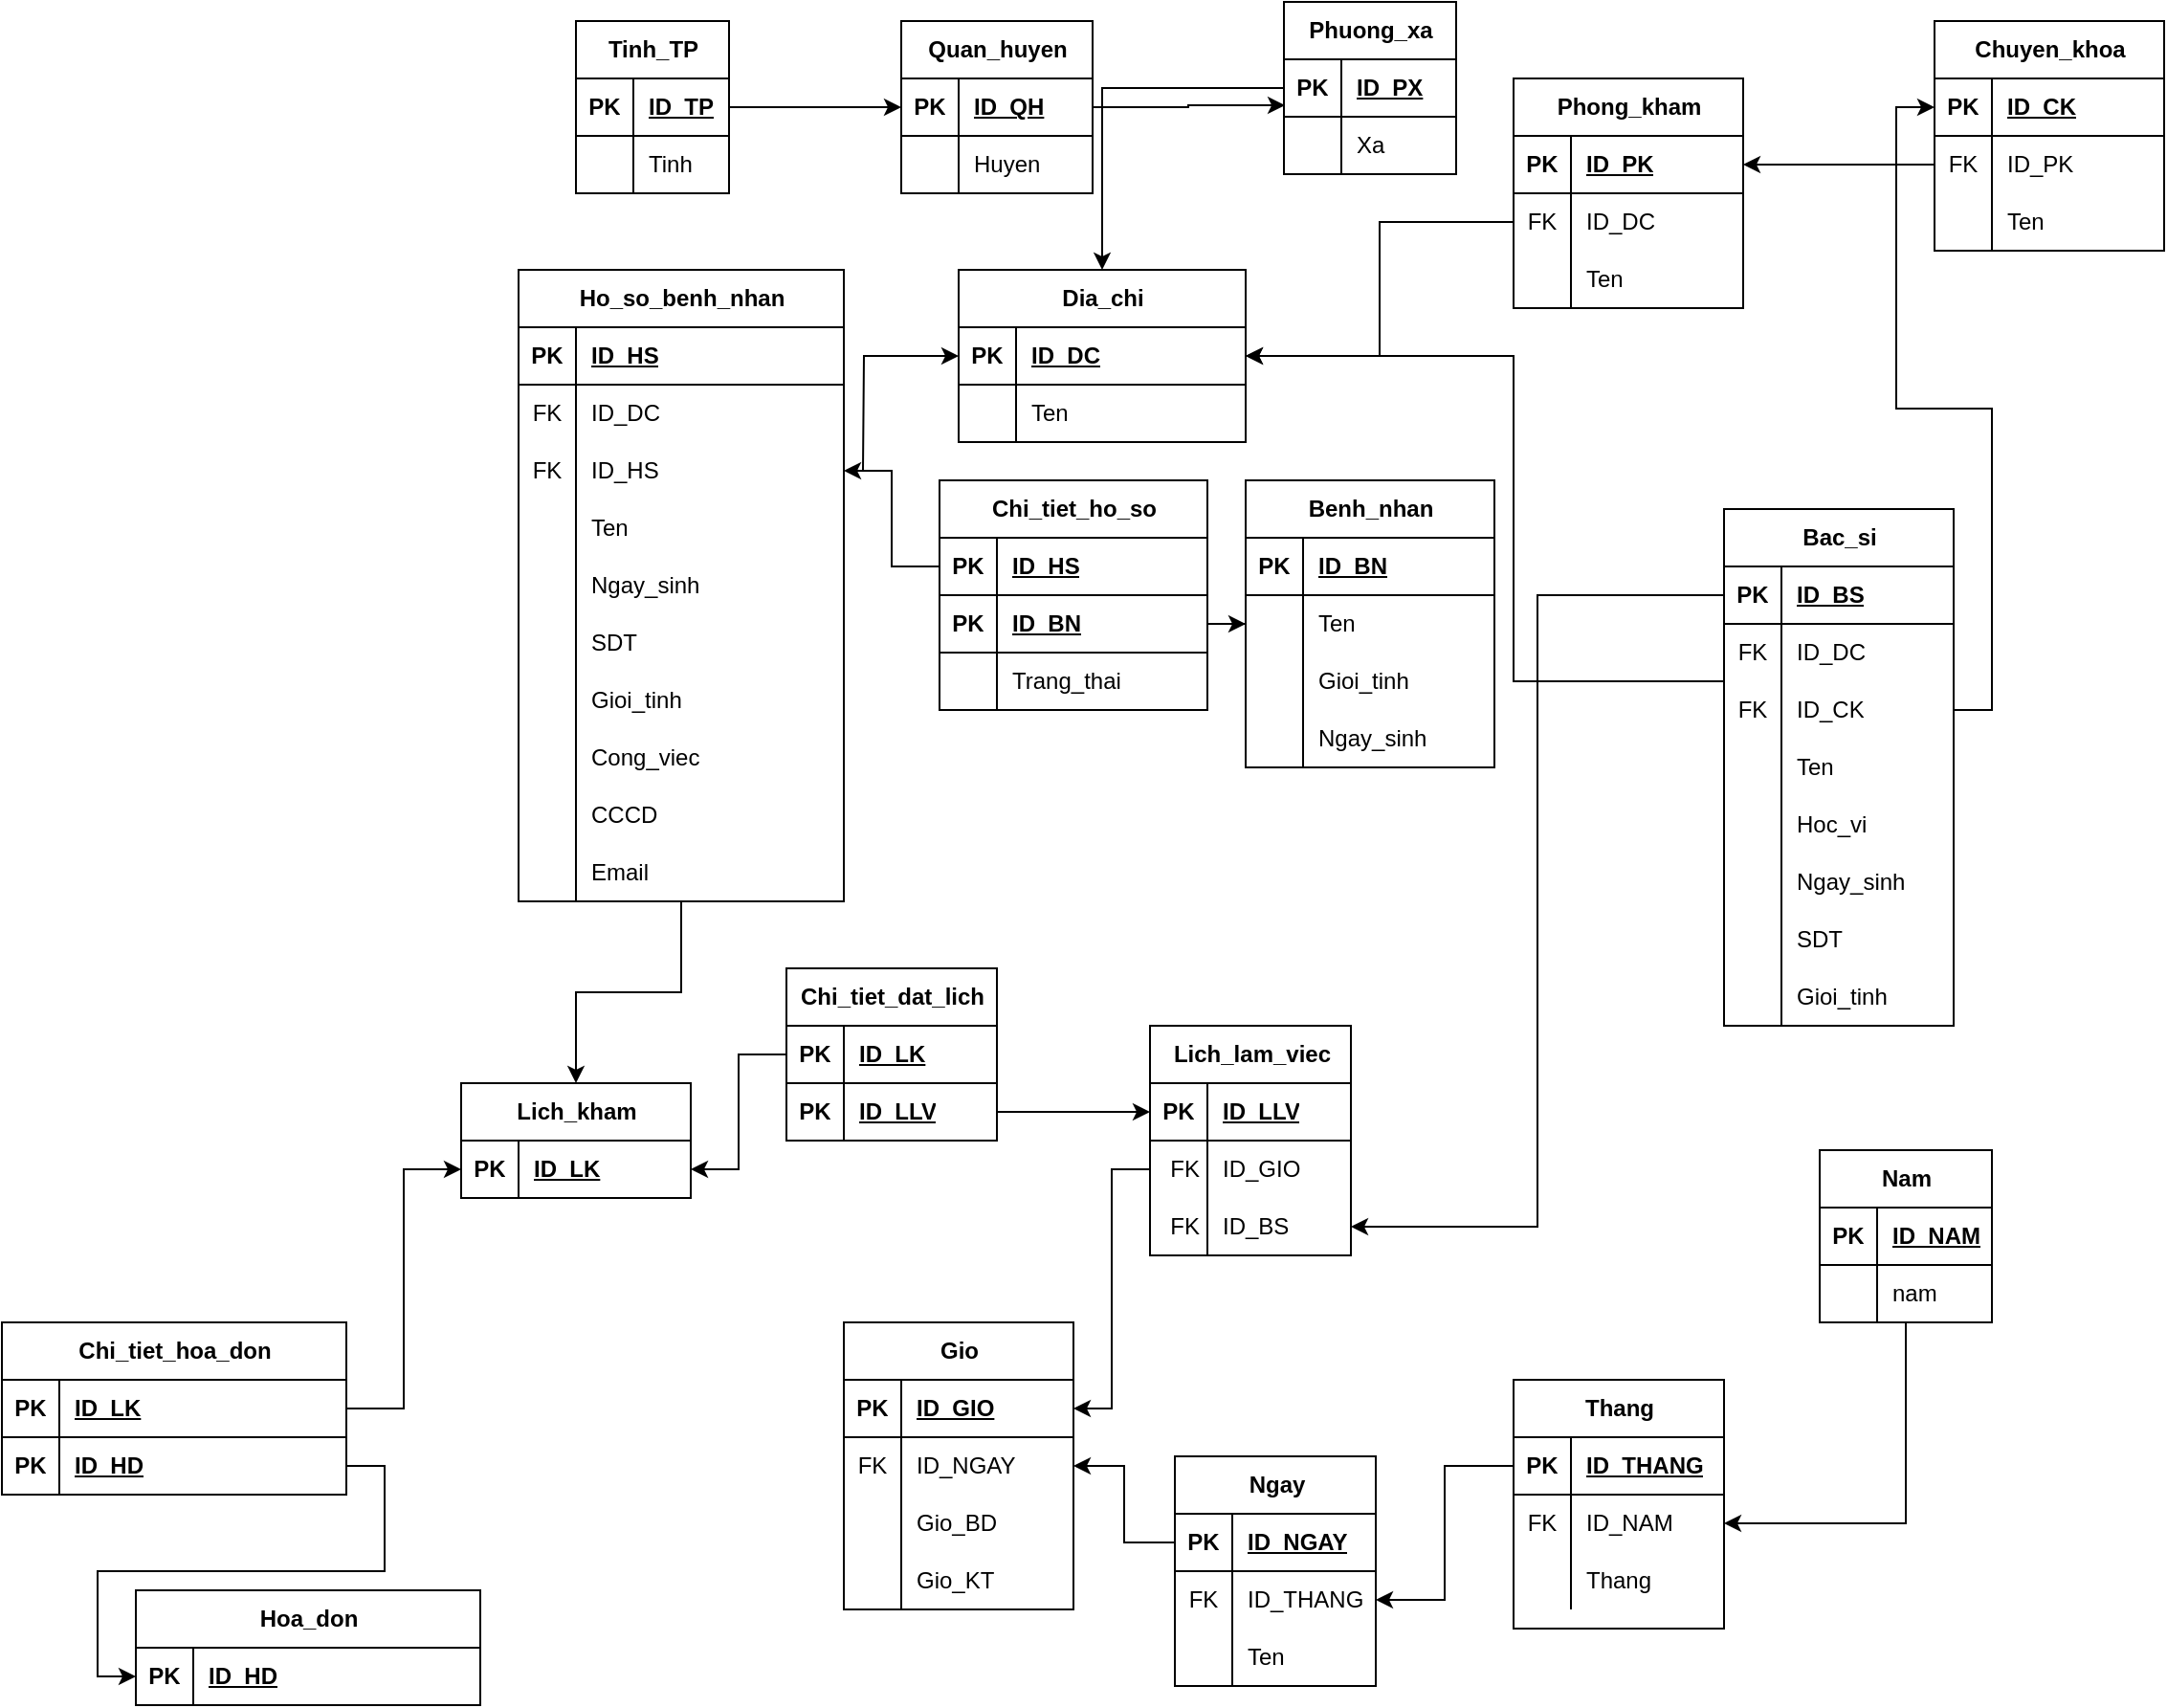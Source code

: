 <mxfile version="22.1.2" type="github">
  <diagram name="Page-1" id="1y7u34qfRqDlB2jmr71n">
    <mxGraphModel dx="2516" dy="759" grid="1" gridSize="10" guides="1" tooltips="1" connect="1" arrows="1" fold="1" page="1" pageScale="1" pageWidth="850" pageHeight="1100" math="0" shadow="0">
      <root>
        <mxCell id="0" />
        <mxCell id="1" parent="0" />
        <mxCell id="5cyNOTawbzc1zTMzaaCG-51" style="edgeStyle=orthogonalEdgeStyle;rounded=0;orthogonalLoop=1;jettySize=auto;html=1;entryX=0;entryY=0.5;entryDx=0;entryDy=0;" edge="1" parent="1" source="5cyNOTawbzc1zTMzaaCG-6" target="5cyNOTawbzc1zTMzaaCG-26">
          <mxGeometry relative="1" as="geometry" />
        </mxCell>
        <mxCell id="5cyNOTawbzc1zTMzaaCG-6" value="Tinh_TP" style="shape=table;startSize=30;container=1;collapsible=1;childLayout=tableLayout;fixedRows=1;rowLines=0;fontStyle=1;align=center;resizeLast=1;html=1;movable=0;resizable=0;rotatable=0;deletable=0;editable=0;locked=1;connectable=0;" vertex="1" parent="1">
          <mxGeometry x="60" y="40" width="80" height="90" as="geometry" />
        </mxCell>
        <mxCell id="5cyNOTawbzc1zTMzaaCG-7" value="" style="shape=tableRow;horizontal=0;startSize=0;swimlaneHead=0;swimlaneBody=0;fillColor=none;collapsible=0;dropTarget=0;points=[[0,0.5],[1,0.5]];portConstraint=eastwest;top=0;left=0;right=0;bottom=1;" vertex="1" parent="5cyNOTawbzc1zTMzaaCG-6">
          <mxGeometry y="30" width="80" height="30" as="geometry" />
        </mxCell>
        <mxCell id="5cyNOTawbzc1zTMzaaCG-8" value="PK" style="shape=partialRectangle;connectable=0;fillColor=none;top=0;left=0;bottom=0;right=0;fontStyle=1;overflow=hidden;whiteSpace=wrap;html=1;" vertex="1" parent="5cyNOTawbzc1zTMzaaCG-7">
          <mxGeometry width="30" height="30" as="geometry">
            <mxRectangle width="30" height="30" as="alternateBounds" />
          </mxGeometry>
        </mxCell>
        <mxCell id="5cyNOTawbzc1zTMzaaCG-9" value="ID_TP" style="shape=partialRectangle;connectable=0;fillColor=none;top=0;left=0;bottom=0;right=0;align=left;spacingLeft=6;fontStyle=5;overflow=hidden;whiteSpace=wrap;html=1;" vertex="1" parent="5cyNOTawbzc1zTMzaaCG-7">
          <mxGeometry x="30" width="50" height="30" as="geometry">
            <mxRectangle width="50" height="30" as="alternateBounds" />
          </mxGeometry>
        </mxCell>
        <mxCell id="5cyNOTawbzc1zTMzaaCG-10" value="" style="shape=tableRow;horizontal=0;startSize=0;swimlaneHead=0;swimlaneBody=0;fillColor=none;collapsible=0;dropTarget=0;points=[[0,0.5],[1,0.5]];portConstraint=eastwest;top=0;left=0;right=0;bottom=0;" vertex="1" parent="5cyNOTawbzc1zTMzaaCG-6">
          <mxGeometry y="60" width="80" height="30" as="geometry" />
        </mxCell>
        <mxCell id="5cyNOTawbzc1zTMzaaCG-11" value="" style="shape=partialRectangle;connectable=0;fillColor=none;top=0;left=0;bottom=0;right=0;editable=1;overflow=hidden;whiteSpace=wrap;html=1;" vertex="1" parent="5cyNOTawbzc1zTMzaaCG-10">
          <mxGeometry width="30" height="30" as="geometry">
            <mxRectangle width="30" height="30" as="alternateBounds" />
          </mxGeometry>
        </mxCell>
        <mxCell id="5cyNOTawbzc1zTMzaaCG-12" value="Tinh&lt;br&gt;" style="shape=partialRectangle;connectable=0;fillColor=none;top=0;left=0;bottom=0;right=0;align=left;spacingLeft=6;overflow=hidden;whiteSpace=wrap;html=1;" vertex="1" parent="5cyNOTawbzc1zTMzaaCG-10">
          <mxGeometry x="30" width="50" height="30" as="geometry">
            <mxRectangle width="50" height="30" as="alternateBounds" />
          </mxGeometry>
        </mxCell>
        <mxCell id="5cyNOTawbzc1zTMzaaCG-25" value="Quan_huyen" style="shape=table;startSize=30;container=1;collapsible=1;childLayout=tableLayout;fixedRows=1;rowLines=0;fontStyle=1;align=center;resizeLast=1;html=1;movable=0;resizable=0;rotatable=0;deletable=0;editable=0;locked=1;connectable=0;" vertex="1" parent="1">
          <mxGeometry x="230" y="40" width="100" height="90" as="geometry" />
        </mxCell>
        <mxCell id="5cyNOTawbzc1zTMzaaCG-26" value="" style="shape=tableRow;horizontal=0;startSize=0;swimlaneHead=0;swimlaneBody=0;fillColor=none;collapsible=0;dropTarget=0;points=[[0,0.5],[1,0.5]];portConstraint=eastwest;top=0;left=0;right=0;bottom=1;" vertex="1" parent="5cyNOTawbzc1zTMzaaCG-25">
          <mxGeometry y="30" width="100" height="30" as="geometry" />
        </mxCell>
        <mxCell id="5cyNOTawbzc1zTMzaaCG-27" value="PK" style="shape=partialRectangle;connectable=0;fillColor=none;top=0;left=0;bottom=0;right=0;fontStyle=1;overflow=hidden;whiteSpace=wrap;html=1;" vertex="1" parent="5cyNOTawbzc1zTMzaaCG-26">
          <mxGeometry width="30" height="30" as="geometry">
            <mxRectangle width="30" height="30" as="alternateBounds" />
          </mxGeometry>
        </mxCell>
        <mxCell id="5cyNOTawbzc1zTMzaaCG-28" value="ID_QH" style="shape=partialRectangle;connectable=0;fillColor=none;top=0;left=0;bottom=0;right=0;align=left;spacingLeft=6;fontStyle=5;overflow=hidden;whiteSpace=wrap;html=1;" vertex="1" parent="5cyNOTawbzc1zTMzaaCG-26">
          <mxGeometry x="30" width="70" height="30" as="geometry">
            <mxRectangle width="70" height="30" as="alternateBounds" />
          </mxGeometry>
        </mxCell>
        <mxCell id="5cyNOTawbzc1zTMzaaCG-29" value="" style="shape=tableRow;horizontal=0;startSize=0;swimlaneHead=0;swimlaneBody=0;fillColor=none;collapsible=0;dropTarget=0;points=[[0,0.5],[1,0.5]];portConstraint=eastwest;top=0;left=0;right=0;bottom=0;" vertex="1" parent="5cyNOTawbzc1zTMzaaCG-25">
          <mxGeometry y="60" width="100" height="30" as="geometry" />
        </mxCell>
        <mxCell id="5cyNOTawbzc1zTMzaaCG-30" value="" style="shape=partialRectangle;connectable=0;fillColor=none;top=0;left=0;bottom=0;right=0;editable=1;overflow=hidden;whiteSpace=wrap;html=1;" vertex="1" parent="5cyNOTawbzc1zTMzaaCG-29">
          <mxGeometry width="30" height="30" as="geometry">
            <mxRectangle width="30" height="30" as="alternateBounds" />
          </mxGeometry>
        </mxCell>
        <mxCell id="5cyNOTawbzc1zTMzaaCG-31" value="Huyen" style="shape=partialRectangle;connectable=0;fillColor=none;top=0;left=0;bottom=0;right=0;align=left;spacingLeft=6;overflow=hidden;whiteSpace=wrap;html=1;" vertex="1" parent="5cyNOTawbzc1zTMzaaCG-29">
          <mxGeometry x="30" width="70" height="30" as="geometry">
            <mxRectangle width="70" height="30" as="alternateBounds" />
          </mxGeometry>
        </mxCell>
        <mxCell id="5cyNOTawbzc1zTMzaaCG-66" style="edgeStyle=orthogonalEdgeStyle;rounded=0;orthogonalLoop=1;jettySize=auto;html=1;entryX=0.5;entryY=0;entryDx=0;entryDy=0;" edge="1" parent="1" source="5cyNOTawbzc1zTMzaaCG-38" target="5cyNOTawbzc1zTMzaaCG-53">
          <mxGeometry relative="1" as="geometry" />
        </mxCell>
        <mxCell id="5cyNOTawbzc1zTMzaaCG-38" value="Phuong_xa" style="shape=table;startSize=30;container=1;collapsible=1;childLayout=tableLayout;fixedRows=1;rowLines=0;fontStyle=1;align=center;resizeLast=1;html=1;movable=0;resizable=0;rotatable=0;deletable=0;editable=0;locked=1;connectable=0;" vertex="1" parent="1">
          <mxGeometry x="430" y="30" width="90" height="90" as="geometry" />
        </mxCell>
        <mxCell id="5cyNOTawbzc1zTMzaaCG-39" value="" style="shape=tableRow;horizontal=0;startSize=0;swimlaneHead=0;swimlaneBody=0;fillColor=none;collapsible=0;dropTarget=0;points=[[0,0.5],[1,0.5]];portConstraint=eastwest;top=0;left=0;right=0;bottom=1;" vertex="1" parent="5cyNOTawbzc1zTMzaaCG-38">
          <mxGeometry y="30" width="90" height="30" as="geometry" />
        </mxCell>
        <mxCell id="5cyNOTawbzc1zTMzaaCG-40" value="PK" style="shape=partialRectangle;connectable=0;fillColor=none;top=0;left=0;bottom=0;right=0;fontStyle=1;overflow=hidden;whiteSpace=wrap;html=1;" vertex="1" parent="5cyNOTawbzc1zTMzaaCG-39">
          <mxGeometry width="30" height="30" as="geometry">
            <mxRectangle width="30" height="30" as="alternateBounds" />
          </mxGeometry>
        </mxCell>
        <mxCell id="5cyNOTawbzc1zTMzaaCG-41" value="ID_PX" style="shape=partialRectangle;connectable=0;fillColor=none;top=0;left=0;bottom=0;right=0;align=left;spacingLeft=6;fontStyle=5;overflow=hidden;whiteSpace=wrap;html=1;" vertex="1" parent="5cyNOTawbzc1zTMzaaCG-39">
          <mxGeometry x="30" width="60" height="30" as="geometry">
            <mxRectangle width="60" height="30" as="alternateBounds" />
          </mxGeometry>
        </mxCell>
        <mxCell id="5cyNOTawbzc1zTMzaaCG-42" value="" style="shape=tableRow;horizontal=0;startSize=0;swimlaneHead=0;swimlaneBody=0;fillColor=none;collapsible=0;dropTarget=0;points=[[0,0.5],[1,0.5]];portConstraint=eastwest;top=0;left=0;right=0;bottom=0;" vertex="1" parent="5cyNOTawbzc1zTMzaaCG-38">
          <mxGeometry y="60" width="90" height="30" as="geometry" />
        </mxCell>
        <mxCell id="5cyNOTawbzc1zTMzaaCG-43" value="" style="shape=partialRectangle;connectable=0;fillColor=none;top=0;left=0;bottom=0;right=0;editable=1;overflow=hidden;whiteSpace=wrap;html=1;" vertex="1" parent="5cyNOTawbzc1zTMzaaCG-42">
          <mxGeometry width="30" height="30" as="geometry">
            <mxRectangle width="30" height="30" as="alternateBounds" />
          </mxGeometry>
        </mxCell>
        <mxCell id="5cyNOTawbzc1zTMzaaCG-44" value="Xa" style="shape=partialRectangle;connectable=0;fillColor=none;top=0;left=0;bottom=0;right=0;align=left;spacingLeft=6;overflow=hidden;whiteSpace=wrap;html=1;" vertex="1" parent="5cyNOTawbzc1zTMzaaCG-42">
          <mxGeometry x="30" width="60" height="30" as="geometry">
            <mxRectangle width="60" height="30" as="alternateBounds" />
          </mxGeometry>
        </mxCell>
        <mxCell id="5cyNOTawbzc1zTMzaaCG-52" style="edgeStyle=orthogonalEdgeStyle;rounded=0;orthogonalLoop=1;jettySize=auto;html=1;entryX=0.006;entryY=0.8;entryDx=0;entryDy=0;entryPerimeter=0;" edge="1" parent="1" source="5cyNOTawbzc1zTMzaaCG-25" target="5cyNOTawbzc1zTMzaaCG-39">
          <mxGeometry relative="1" as="geometry" />
        </mxCell>
        <mxCell id="5cyNOTawbzc1zTMzaaCG-53" value="Dia_chi" style="shape=table;startSize=30;container=1;collapsible=1;childLayout=tableLayout;fixedRows=1;rowLines=0;fontStyle=1;align=center;resizeLast=1;html=1;movable=0;resizable=0;rotatable=0;deletable=0;editable=0;locked=1;connectable=0;" vertex="1" parent="1">
          <mxGeometry x="260" y="170" width="150" height="90" as="geometry" />
        </mxCell>
        <mxCell id="5cyNOTawbzc1zTMzaaCG-54" value="" style="shape=tableRow;horizontal=0;startSize=0;swimlaneHead=0;swimlaneBody=0;fillColor=none;collapsible=0;dropTarget=0;points=[[0,0.5],[1,0.5]];portConstraint=eastwest;top=0;left=0;right=0;bottom=1;" vertex="1" parent="5cyNOTawbzc1zTMzaaCG-53">
          <mxGeometry y="30" width="150" height="30" as="geometry" />
        </mxCell>
        <mxCell id="5cyNOTawbzc1zTMzaaCG-55" value="PK" style="shape=partialRectangle;connectable=0;fillColor=none;top=0;left=0;bottom=0;right=0;fontStyle=1;overflow=hidden;whiteSpace=wrap;html=1;" vertex="1" parent="5cyNOTawbzc1zTMzaaCG-54">
          <mxGeometry width="30" height="30" as="geometry">
            <mxRectangle width="30" height="30" as="alternateBounds" />
          </mxGeometry>
        </mxCell>
        <mxCell id="5cyNOTawbzc1zTMzaaCG-56" value="ID_DC" style="shape=partialRectangle;connectable=0;fillColor=none;top=0;left=0;bottom=0;right=0;align=left;spacingLeft=6;fontStyle=5;overflow=hidden;whiteSpace=wrap;html=1;" vertex="1" parent="5cyNOTawbzc1zTMzaaCG-54">
          <mxGeometry x="30" width="120" height="30" as="geometry">
            <mxRectangle width="120" height="30" as="alternateBounds" />
          </mxGeometry>
        </mxCell>
        <mxCell id="5cyNOTawbzc1zTMzaaCG-57" value="" style="shape=tableRow;horizontal=0;startSize=0;swimlaneHead=0;swimlaneBody=0;fillColor=none;collapsible=0;dropTarget=0;points=[[0,0.5],[1,0.5]];portConstraint=eastwest;top=0;left=0;right=0;bottom=0;" vertex="1" parent="5cyNOTawbzc1zTMzaaCG-53">
          <mxGeometry y="60" width="150" height="30" as="geometry" />
        </mxCell>
        <mxCell id="5cyNOTawbzc1zTMzaaCG-58" value="" style="shape=partialRectangle;connectable=0;fillColor=none;top=0;left=0;bottom=0;right=0;editable=1;overflow=hidden;whiteSpace=wrap;html=1;" vertex="1" parent="5cyNOTawbzc1zTMzaaCG-57">
          <mxGeometry width="30" height="30" as="geometry">
            <mxRectangle width="30" height="30" as="alternateBounds" />
          </mxGeometry>
        </mxCell>
        <mxCell id="5cyNOTawbzc1zTMzaaCG-59" value="Ten" style="shape=partialRectangle;connectable=0;fillColor=none;top=0;left=0;bottom=0;right=0;align=left;spacingLeft=6;overflow=hidden;whiteSpace=wrap;html=1;" vertex="1" parent="5cyNOTawbzc1zTMzaaCG-57">
          <mxGeometry x="30" width="120" height="30" as="geometry">
            <mxRectangle width="120" height="30" as="alternateBounds" />
          </mxGeometry>
        </mxCell>
        <mxCell id="5cyNOTawbzc1zTMzaaCG-450" style="edgeStyle=orthogonalEdgeStyle;rounded=0;orthogonalLoop=1;jettySize=auto;html=1;entryX=0.5;entryY=0;entryDx=0;entryDy=0;fontFamily=Helvetica;fontSize=12;fontColor=default;startSize=0;" edge="1" parent="1" source="5cyNOTawbzc1zTMzaaCG-67" target="5cyNOTawbzc1zTMzaaCG-417">
          <mxGeometry relative="1" as="geometry" />
        </mxCell>
        <mxCell id="5cyNOTawbzc1zTMzaaCG-67" value="Ho_so_benh_nhan" style="shape=table;startSize=30;container=1;collapsible=1;childLayout=tableLayout;fixedRows=1;rowLines=0;fontStyle=1;align=center;resizeLast=1;html=1;movable=0;resizable=0;rotatable=0;deletable=0;editable=0;locked=1;connectable=0;" vertex="1" parent="1">
          <mxGeometry x="30" y="170" width="170" height="330" as="geometry">
            <mxRectangle x="30" y="180" width="150" height="30" as="alternateBounds" />
          </mxGeometry>
        </mxCell>
        <mxCell id="5cyNOTawbzc1zTMzaaCG-68" value="" style="shape=tableRow;horizontal=0;startSize=0;swimlaneHead=0;swimlaneBody=0;fillColor=none;collapsible=0;dropTarget=0;points=[[0,0.5],[1,0.5]];portConstraint=eastwest;top=0;left=0;right=0;bottom=1;" vertex="1" parent="5cyNOTawbzc1zTMzaaCG-67">
          <mxGeometry y="30" width="170" height="30" as="geometry" />
        </mxCell>
        <mxCell id="5cyNOTawbzc1zTMzaaCG-69" value="PK" style="shape=partialRectangle;connectable=0;fillColor=none;top=0;left=0;bottom=0;right=0;fontStyle=1;overflow=hidden;whiteSpace=wrap;html=1;" vertex="1" parent="5cyNOTawbzc1zTMzaaCG-68">
          <mxGeometry width="30" height="30" as="geometry">
            <mxRectangle width="30" height="30" as="alternateBounds" />
          </mxGeometry>
        </mxCell>
        <mxCell id="5cyNOTawbzc1zTMzaaCG-70" value="ID_HS" style="shape=partialRectangle;connectable=0;fillColor=none;top=0;left=0;bottom=0;right=0;align=left;spacingLeft=6;fontStyle=5;overflow=hidden;whiteSpace=wrap;html=1;" vertex="1" parent="5cyNOTawbzc1zTMzaaCG-68">
          <mxGeometry x="30" width="140" height="30" as="geometry">
            <mxRectangle width="140" height="30" as="alternateBounds" />
          </mxGeometry>
        </mxCell>
        <mxCell id="5cyNOTawbzc1zTMzaaCG-160" value="" style="shape=tableRow;horizontal=0;startSize=0;swimlaneHead=0;swimlaneBody=0;fillColor=none;collapsible=0;dropTarget=0;points=[[0,0.5],[1,0.5]];portConstraint=eastwest;top=0;left=0;right=0;bottom=0;" vertex="1" parent="5cyNOTawbzc1zTMzaaCG-67">
          <mxGeometry y="60" width="170" height="30" as="geometry" />
        </mxCell>
        <mxCell id="5cyNOTawbzc1zTMzaaCG-161" value="FK" style="shape=partialRectangle;connectable=0;fillColor=none;top=0;left=0;bottom=0;right=0;editable=1;overflow=hidden;whiteSpace=wrap;html=1;" vertex="1" parent="5cyNOTawbzc1zTMzaaCG-160">
          <mxGeometry width="30" height="30" as="geometry">
            <mxRectangle width="30" height="30" as="alternateBounds" />
          </mxGeometry>
        </mxCell>
        <mxCell id="5cyNOTawbzc1zTMzaaCG-162" value="ID_DC" style="shape=partialRectangle;connectable=0;fillColor=none;top=0;left=0;bottom=0;right=0;align=left;spacingLeft=6;overflow=hidden;whiteSpace=wrap;html=1;" vertex="1" parent="5cyNOTawbzc1zTMzaaCG-160">
          <mxGeometry x="30" width="140" height="30" as="geometry">
            <mxRectangle width="140" height="30" as="alternateBounds" />
          </mxGeometry>
        </mxCell>
        <mxCell id="5cyNOTawbzc1zTMzaaCG-279" value="" style="shape=tableRow;horizontal=0;startSize=0;swimlaneHead=0;swimlaneBody=0;fillColor=none;collapsible=0;dropTarget=0;points=[[0,0.5],[1,0.5]];portConstraint=eastwest;top=0;left=0;right=0;bottom=0;" vertex="1" parent="5cyNOTawbzc1zTMzaaCG-67">
          <mxGeometry y="90" width="170" height="30" as="geometry" />
        </mxCell>
        <mxCell id="5cyNOTawbzc1zTMzaaCG-280" value="FK" style="shape=partialRectangle;connectable=0;fillColor=none;top=0;left=0;bottom=0;right=0;editable=1;overflow=hidden;whiteSpace=wrap;html=1;" vertex="1" parent="5cyNOTawbzc1zTMzaaCG-279">
          <mxGeometry width="30" height="30" as="geometry">
            <mxRectangle width="30" height="30" as="alternateBounds" />
          </mxGeometry>
        </mxCell>
        <mxCell id="5cyNOTawbzc1zTMzaaCG-281" value="ID_HS" style="shape=partialRectangle;connectable=0;fillColor=none;top=0;left=0;bottom=0;right=0;align=left;spacingLeft=6;overflow=hidden;whiteSpace=wrap;html=1;" vertex="1" parent="5cyNOTawbzc1zTMzaaCG-279">
          <mxGeometry x="30" width="140" height="30" as="geometry">
            <mxRectangle width="140" height="30" as="alternateBounds" />
          </mxGeometry>
        </mxCell>
        <mxCell id="5cyNOTawbzc1zTMzaaCG-71" value="" style="shape=tableRow;horizontal=0;startSize=0;swimlaneHead=0;swimlaneBody=0;fillColor=none;collapsible=0;dropTarget=0;points=[[0,0.5],[1,0.5]];portConstraint=eastwest;top=0;left=0;right=0;bottom=0;" vertex="1" parent="5cyNOTawbzc1zTMzaaCG-67">
          <mxGeometry y="120" width="170" height="30" as="geometry" />
        </mxCell>
        <mxCell id="5cyNOTawbzc1zTMzaaCG-72" value="" style="shape=partialRectangle;connectable=0;fillColor=none;top=0;left=0;bottom=0;right=0;editable=1;overflow=hidden;whiteSpace=wrap;html=1;" vertex="1" parent="5cyNOTawbzc1zTMzaaCG-71">
          <mxGeometry width="30" height="30" as="geometry">
            <mxRectangle width="30" height="30" as="alternateBounds" />
          </mxGeometry>
        </mxCell>
        <mxCell id="5cyNOTawbzc1zTMzaaCG-73" value="Ten" style="shape=partialRectangle;connectable=0;fillColor=none;top=0;left=0;bottom=0;right=0;align=left;spacingLeft=6;overflow=hidden;whiteSpace=wrap;html=1;" vertex="1" parent="5cyNOTawbzc1zTMzaaCG-71">
          <mxGeometry x="30" width="140" height="30" as="geometry">
            <mxRectangle width="140" height="30" as="alternateBounds" />
          </mxGeometry>
        </mxCell>
        <mxCell id="5cyNOTawbzc1zTMzaaCG-74" value="" style="shape=tableRow;horizontal=0;startSize=0;swimlaneHead=0;swimlaneBody=0;fillColor=none;collapsible=0;dropTarget=0;points=[[0,0.5],[1,0.5]];portConstraint=eastwest;top=0;left=0;right=0;bottom=0;" vertex="1" parent="5cyNOTawbzc1zTMzaaCG-67">
          <mxGeometry y="150" width="170" height="30" as="geometry" />
        </mxCell>
        <mxCell id="5cyNOTawbzc1zTMzaaCG-75" value="" style="shape=partialRectangle;connectable=0;fillColor=none;top=0;left=0;bottom=0;right=0;editable=1;overflow=hidden;whiteSpace=wrap;html=1;" vertex="1" parent="5cyNOTawbzc1zTMzaaCG-74">
          <mxGeometry width="30" height="30" as="geometry">
            <mxRectangle width="30" height="30" as="alternateBounds" />
          </mxGeometry>
        </mxCell>
        <mxCell id="5cyNOTawbzc1zTMzaaCG-76" value="Ngay_sinh" style="shape=partialRectangle;connectable=0;fillColor=none;top=0;left=0;bottom=0;right=0;align=left;spacingLeft=6;overflow=hidden;whiteSpace=wrap;html=1;" vertex="1" parent="5cyNOTawbzc1zTMzaaCG-74">
          <mxGeometry x="30" width="140" height="30" as="geometry">
            <mxRectangle width="140" height="30" as="alternateBounds" />
          </mxGeometry>
        </mxCell>
        <mxCell id="5cyNOTawbzc1zTMzaaCG-77" value="" style="shape=tableRow;horizontal=0;startSize=0;swimlaneHead=0;swimlaneBody=0;fillColor=none;collapsible=0;dropTarget=0;points=[[0,0.5],[1,0.5]];portConstraint=eastwest;top=0;left=0;right=0;bottom=0;" vertex="1" parent="5cyNOTawbzc1zTMzaaCG-67">
          <mxGeometry y="180" width="170" height="30" as="geometry" />
        </mxCell>
        <mxCell id="5cyNOTawbzc1zTMzaaCG-78" value="" style="shape=partialRectangle;connectable=0;fillColor=none;top=0;left=0;bottom=0;right=0;editable=1;overflow=hidden;whiteSpace=wrap;html=1;" vertex="1" parent="5cyNOTawbzc1zTMzaaCG-77">
          <mxGeometry width="30" height="30" as="geometry">
            <mxRectangle width="30" height="30" as="alternateBounds" />
          </mxGeometry>
        </mxCell>
        <mxCell id="5cyNOTawbzc1zTMzaaCG-79" value="SDT" style="shape=partialRectangle;connectable=0;fillColor=none;top=0;left=0;bottom=0;right=0;align=left;spacingLeft=6;overflow=hidden;whiteSpace=wrap;html=1;" vertex="1" parent="5cyNOTawbzc1zTMzaaCG-77">
          <mxGeometry x="30" width="140" height="30" as="geometry">
            <mxRectangle width="140" height="30" as="alternateBounds" />
          </mxGeometry>
        </mxCell>
        <mxCell id="5cyNOTawbzc1zTMzaaCG-148" value="" style="shape=tableRow;horizontal=0;startSize=0;swimlaneHead=0;swimlaneBody=0;fillColor=none;collapsible=0;dropTarget=0;points=[[0,0.5],[1,0.5]];portConstraint=eastwest;top=0;left=0;right=0;bottom=0;" vertex="1" parent="5cyNOTawbzc1zTMzaaCG-67">
          <mxGeometry y="210" width="170" height="30" as="geometry" />
        </mxCell>
        <mxCell id="5cyNOTawbzc1zTMzaaCG-149" value="" style="shape=partialRectangle;connectable=0;fillColor=none;top=0;left=0;bottom=0;right=0;editable=1;overflow=hidden;whiteSpace=wrap;html=1;" vertex="1" parent="5cyNOTawbzc1zTMzaaCG-148">
          <mxGeometry width="30" height="30" as="geometry">
            <mxRectangle width="30" height="30" as="alternateBounds" />
          </mxGeometry>
        </mxCell>
        <mxCell id="5cyNOTawbzc1zTMzaaCG-150" value="Gioi_tinh" style="shape=partialRectangle;connectable=0;fillColor=none;top=0;left=0;bottom=0;right=0;align=left;spacingLeft=6;overflow=hidden;whiteSpace=wrap;html=1;" vertex="1" parent="5cyNOTawbzc1zTMzaaCG-148">
          <mxGeometry x="30" width="140" height="30" as="geometry">
            <mxRectangle width="140" height="30" as="alternateBounds" />
          </mxGeometry>
        </mxCell>
        <mxCell id="5cyNOTawbzc1zTMzaaCG-151" value="" style="shape=tableRow;horizontal=0;startSize=0;swimlaneHead=0;swimlaneBody=0;fillColor=none;collapsible=0;dropTarget=0;points=[[0,0.5],[1,0.5]];portConstraint=eastwest;top=0;left=0;right=0;bottom=0;" vertex="1" parent="5cyNOTawbzc1zTMzaaCG-67">
          <mxGeometry y="240" width="170" height="30" as="geometry" />
        </mxCell>
        <mxCell id="5cyNOTawbzc1zTMzaaCG-152" value="" style="shape=partialRectangle;connectable=0;fillColor=none;top=0;left=0;bottom=0;right=0;editable=1;overflow=hidden;whiteSpace=wrap;html=1;" vertex="1" parent="5cyNOTawbzc1zTMzaaCG-151">
          <mxGeometry width="30" height="30" as="geometry">
            <mxRectangle width="30" height="30" as="alternateBounds" />
          </mxGeometry>
        </mxCell>
        <mxCell id="5cyNOTawbzc1zTMzaaCG-153" value="Cong_viec" style="shape=partialRectangle;connectable=0;fillColor=none;top=0;left=0;bottom=0;right=0;align=left;spacingLeft=6;overflow=hidden;whiteSpace=wrap;html=1;" vertex="1" parent="5cyNOTawbzc1zTMzaaCG-151">
          <mxGeometry x="30" width="140" height="30" as="geometry">
            <mxRectangle width="140" height="30" as="alternateBounds" />
          </mxGeometry>
        </mxCell>
        <mxCell id="5cyNOTawbzc1zTMzaaCG-154" value="" style="shape=tableRow;horizontal=0;startSize=0;swimlaneHead=0;swimlaneBody=0;fillColor=none;collapsible=0;dropTarget=0;points=[[0,0.5],[1,0.5]];portConstraint=eastwest;top=0;left=0;right=0;bottom=0;" vertex="1" parent="5cyNOTawbzc1zTMzaaCG-67">
          <mxGeometry y="270" width="170" height="30" as="geometry" />
        </mxCell>
        <mxCell id="5cyNOTawbzc1zTMzaaCG-155" value="" style="shape=partialRectangle;connectable=0;fillColor=none;top=0;left=0;bottom=0;right=0;editable=1;overflow=hidden;whiteSpace=wrap;html=1;" vertex="1" parent="5cyNOTawbzc1zTMzaaCG-154">
          <mxGeometry width="30" height="30" as="geometry">
            <mxRectangle width="30" height="30" as="alternateBounds" />
          </mxGeometry>
        </mxCell>
        <mxCell id="5cyNOTawbzc1zTMzaaCG-156" value="CCCD" style="shape=partialRectangle;connectable=0;fillColor=none;top=0;left=0;bottom=0;right=0;align=left;spacingLeft=6;overflow=hidden;whiteSpace=wrap;html=1;" vertex="1" parent="5cyNOTawbzc1zTMzaaCG-154">
          <mxGeometry x="30" width="140" height="30" as="geometry">
            <mxRectangle width="140" height="30" as="alternateBounds" />
          </mxGeometry>
        </mxCell>
        <mxCell id="5cyNOTawbzc1zTMzaaCG-157" value="" style="shape=tableRow;horizontal=0;startSize=0;swimlaneHead=0;swimlaneBody=0;fillColor=none;collapsible=0;dropTarget=0;points=[[0,0.5],[1,0.5]];portConstraint=eastwest;top=0;left=0;right=0;bottom=0;" vertex="1" parent="5cyNOTawbzc1zTMzaaCG-67">
          <mxGeometry y="300" width="170" height="30" as="geometry" />
        </mxCell>
        <mxCell id="5cyNOTawbzc1zTMzaaCG-158" value="" style="shape=partialRectangle;connectable=0;fillColor=none;top=0;left=0;bottom=0;right=0;editable=1;overflow=hidden;whiteSpace=wrap;html=1;" vertex="1" parent="5cyNOTawbzc1zTMzaaCG-157">
          <mxGeometry width="30" height="30" as="geometry">
            <mxRectangle width="30" height="30" as="alternateBounds" />
          </mxGeometry>
        </mxCell>
        <mxCell id="5cyNOTawbzc1zTMzaaCG-159" value="Email" style="shape=partialRectangle;connectable=0;fillColor=none;top=0;left=0;bottom=0;right=0;align=left;spacingLeft=6;overflow=hidden;whiteSpace=wrap;html=1;" vertex="1" parent="5cyNOTawbzc1zTMzaaCG-157">
          <mxGeometry x="30" width="140" height="30" as="geometry">
            <mxRectangle width="140" height="30" as="alternateBounds" />
          </mxGeometry>
        </mxCell>
        <mxCell id="5cyNOTawbzc1zTMzaaCG-171" value="Benh_nhan" style="shape=table;startSize=30;container=1;collapsible=1;childLayout=tableLayout;fixedRows=1;rowLines=0;fontStyle=1;align=center;resizeLast=1;html=1;movable=0;resizable=0;rotatable=0;deletable=0;editable=0;locked=1;connectable=0;" vertex="1" parent="1">
          <mxGeometry x="410" y="280" width="130" height="150" as="geometry" />
        </mxCell>
        <mxCell id="5cyNOTawbzc1zTMzaaCG-172" value="" style="shape=tableRow;horizontal=0;startSize=0;swimlaneHead=0;swimlaneBody=0;fillColor=none;collapsible=0;dropTarget=0;points=[[0,0.5],[1,0.5]];portConstraint=eastwest;top=0;left=0;right=0;bottom=1;" vertex="1" parent="5cyNOTawbzc1zTMzaaCG-171">
          <mxGeometry y="30" width="130" height="30" as="geometry" />
        </mxCell>
        <mxCell id="5cyNOTawbzc1zTMzaaCG-173" value="PK" style="shape=partialRectangle;connectable=0;fillColor=none;top=0;left=0;bottom=0;right=0;fontStyle=1;overflow=hidden;whiteSpace=wrap;html=1;" vertex="1" parent="5cyNOTawbzc1zTMzaaCG-172">
          <mxGeometry width="30" height="30" as="geometry">
            <mxRectangle width="30" height="30" as="alternateBounds" />
          </mxGeometry>
        </mxCell>
        <mxCell id="5cyNOTawbzc1zTMzaaCG-174" value="ID_BN" style="shape=partialRectangle;connectable=0;fillColor=none;top=0;left=0;bottom=0;right=0;align=left;spacingLeft=6;fontStyle=5;overflow=hidden;whiteSpace=wrap;html=1;" vertex="1" parent="5cyNOTawbzc1zTMzaaCG-172">
          <mxGeometry x="30" width="100" height="30" as="geometry">
            <mxRectangle width="100" height="30" as="alternateBounds" />
          </mxGeometry>
        </mxCell>
        <mxCell id="5cyNOTawbzc1zTMzaaCG-175" value="" style="shape=tableRow;horizontal=0;startSize=0;swimlaneHead=0;swimlaneBody=0;fillColor=none;collapsible=0;dropTarget=0;points=[[0,0.5],[1,0.5]];portConstraint=eastwest;top=0;left=0;right=0;bottom=0;" vertex="1" parent="5cyNOTawbzc1zTMzaaCG-171">
          <mxGeometry y="60" width="130" height="30" as="geometry" />
        </mxCell>
        <mxCell id="5cyNOTawbzc1zTMzaaCG-176" value="" style="shape=partialRectangle;connectable=0;fillColor=none;top=0;left=0;bottom=0;right=0;editable=1;overflow=hidden;whiteSpace=wrap;html=1;" vertex="1" parent="5cyNOTawbzc1zTMzaaCG-175">
          <mxGeometry width="30" height="30" as="geometry">
            <mxRectangle width="30" height="30" as="alternateBounds" />
          </mxGeometry>
        </mxCell>
        <mxCell id="5cyNOTawbzc1zTMzaaCG-177" value="Ten" style="shape=partialRectangle;connectable=0;fillColor=none;top=0;left=0;bottom=0;right=0;align=left;spacingLeft=6;overflow=hidden;whiteSpace=wrap;html=1;" vertex="1" parent="5cyNOTawbzc1zTMzaaCG-175">
          <mxGeometry x="30" width="100" height="30" as="geometry">
            <mxRectangle width="100" height="30" as="alternateBounds" />
          </mxGeometry>
        </mxCell>
        <mxCell id="5cyNOTawbzc1zTMzaaCG-178" value="" style="shape=tableRow;horizontal=0;startSize=0;swimlaneHead=0;swimlaneBody=0;fillColor=none;collapsible=0;dropTarget=0;points=[[0,0.5],[1,0.5]];portConstraint=eastwest;top=0;left=0;right=0;bottom=0;" vertex="1" parent="5cyNOTawbzc1zTMzaaCG-171">
          <mxGeometry y="90" width="130" height="30" as="geometry" />
        </mxCell>
        <mxCell id="5cyNOTawbzc1zTMzaaCG-179" value="" style="shape=partialRectangle;connectable=0;fillColor=none;top=0;left=0;bottom=0;right=0;editable=1;overflow=hidden;whiteSpace=wrap;html=1;" vertex="1" parent="5cyNOTawbzc1zTMzaaCG-178">
          <mxGeometry width="30" height="30" as="geometry">
            <mxRectangle width="30" height="30" as="alternateBounds" />
          </mxGeometry>
        </mxCell>
        <mxCell id="5cyNOTawbzc1zTMzaaCG-180" value="Gioi_tinh" style="shape=partialRectangle;connectable=0;fillColor=none;top=0;left=0;bottom=0;right=0;align=left;spacingLeft=6;overflow=hidden;whiteSpace=wrap;html=1;" vertex="1" parent="5cyNOTawbzc1zTMzaaCG-178">
          <mxGeometry x="30" width="100" height="30" as="geometry">
            <mxRectangle width="100" height="30" as="alternateBounds" />
          </mxGeometry>
        </mxCell>
        <mxCell id="5cyNOTawbzc1zTMzaaCG-181" value="" style="shape=tableRow;horizontal=0;startSize=0;swimlaneHead=0;swimlaneBody=0;fillColor=none;collapsible=0;dropTarget=0;points=[[0,0.5],[1,0.5]];portConstraint=eastwest;top=0;left=0;right=0;bottom=0;" vertex="1" parent="5cyNOTawbzc1zTMzaaCG-171">
          <mxGeometry y="120" width="130" height="30" as="geometry" />
        </mxCell>
        <mxCell id="5cyNOTawbzc1zTMzaaCG-182" value="" style="shape=partialRectangle;connectable=0;fillColor=none;top=0;left=0;bottom=0;right=0;editable=1;overflow=hidden;whiteSpace=wrap;html=1;" vertex="1" parent="5cyNOTawbzc1zTMzaaCG-181">
          <mxGeometry width="30" height="30" as="geometry">
            <mxRectangle width="30" height="30" as="alternateBounds" />
          </mxGeometry>
        </mxCell>
        <mxCell id="5cyNOTawbzc1zTMzaaCG-183" value="Ngay_sinh" style="shape=partialRectangle;connectable=0;fillColor=none;top=0;left=0;bottom=0;right=0;align=left;spacingLeft=6;overflow=hidden;whiteSpace=wrap;html=1;" vertex="1" parent="5cyNOTawbzc1zTMzaaCG-181">
          <mxGeometry x="30" width="100" height="30" as="geometry">
            <mxRectangle width="100" height="30" as="alternateBounds" />
          </mxGeometry>
        </mxCell>
        <mxCell id="5cyNOTawbzc1zTMzaaCG-184" value="Phong_kham" style="shape=table;startSize=30;container=1;collapsible=1;childLayout=tableLayout;fixedRows=1;rowLines=0;fontStyle=1;align=center;resizeLast=1;html=1;movable=1;resizable=1;rotatable=1;deletable=1;editable=1;locked=0;connectable=1;" vertex="1" parent="1">
          <mxGeometry x="550" y="70" width="120" height="120" as="geometry" />
        </mxCell>
        <mxCell id="5cyNOTawbzc1zTMzaaCG-185" value="" style="shape=tableRow;horizontal=0;startSize=0;swimlaneHead=0;swimlaneBody=0;fillColor=none;collapsible=0;dropTarget=0;points=[[0,0.5],[1,0.5]];portConstraint=eastwest;top=0;left=0;right=0;bottom=1;" vertex="1" parent="5cyNOTawbzc1zTMzaaCG-184">
          <mxGeometry y="30" width="120" height="30" as="geometry" />
        </mxCell>
        <mxCell id="5cyNOTawbzc1zTMzaaCG-186" value="PK" style="shape=partialRectangle;connectable=0;fillColor=none;top=0;left=0;bottom=0;right=0;fontStyle=1;overflow=hidden;whiteSpace=wrap;html=1;" vertex="1" parent="5cyNOTawbzc1zTMzaaCG-185">
          <mxGeometry width="30" height="30" as="geometry">
            <mxRectangle width="30" height="30" as="alternateBounds" />
          </mxGeometry>
        </mxCell>
        <mxCell id="5cyNOTawbzc1zTMzaaCG-187" value="ID_PK" style="shape=partialRectangle;connectable=0;fillColor=none;top=0;left=0;bottom=0;right=0;align=left;spacingLeft=6;fontStyle=5;overflow=hidden;whiteSpace=wrap;html=1;" vertex="1" parent="5cyNOTawbzc1zTMzaaCG-185">
          <mxGeometry x="30" width="90" height="30" as="geometry">
            <mxRectangle width="90" height="30" as="alternateBounds" />
          </mxGeometry>
        </mxCell>
        <mxCell id="5cyNOTawbzc1zTMzaaCG-188" value="" style="shape=tableRow;horizontal=0;startSize=0;swimlaneHead=0;swimlaneBody=0;fillColor=none;collapsible=0;dropTarget=0;points=[[0,0.5],[1,0.5]];portConstraint=eastwest;top=0;left=0;right=0;bottom=0;" vertex="1" parent="5cyNOTawbzc1zTMzaaCG-184">
          <mxGeometry y="60" width="120" height="30" as="geometry" />
        </mxCell>
        <mxCell id="5cyNOTawbzc1zTMzaaCG-189" value="FK" style="shape=partialRectangle;connectable=0;fillColor=none;top=0;left=0;bottom=0;right=0;editable=1;overflow=hidden;whiteSpace=wrap;html=1;" vertex="1" parent="5cyNOTawbzc1zTMzaaCG-188">
          <mxGeometry width="30" height="30" as="geometry">
            <mxRectangle width="30" height="30" as="alternateBounds" />
          </mxGeometry>
        </mxCell>
        <mxCell id="5cyNOTawbzc1zTMzaaCG-190" value="ID_DC" style="shape=partialRectangle;connectable=0;fillColor=none;top=0;left=0;bottom=0;right=0;align=left;spacingLeft=6;overflow=hidden;whiteSpace=wrap;html=1;" vertex="1" parent="5cyNOTawbzc1zTMzaaCG-188">
          <mxGeometry x="30" width="90" height="30" as="geometry">
            <mxRectangle width="90" height="30" as="alternateBounds" />
          </mxGeometry>
        </mxCell>
        <mxCell id="5cyNOTawbzc1zTMzaaCG-352" value="" style="shape=tableRow;horizontal=0;startSize=0;swimlaneHead=0;swimlaneBody=0;fillColor=none;collapsible=0;dropTarget=0;points=[[0,0.5],[1,0.5]];portConstraint=eastwest;top=0;left=0;right=0;bottom=0;" vertex="1" parent="5cyNOTawbzc1zTMzaaCG-184">
          <mxGeometry y="90" width="120" height="30" as="geometry" />
        </mxCell>
        <mxCell id="5cyNOTawbzc1zTMzaaCG-353" value="" style="shape=partialRectangle;connectable=0;fillColor=none;top=0;left=0;bottom=0;right=0;editable=1;overflow=hidden;whiteSpace=wrap;html=1;" vertex="1" parent="5cyNOTawbzc1zTMzaaCG-352">
          <mxGeometry width="30" height="30" as="geometry">
            <mxRectangle width="30" height="30" as="alternateBounds" />
          </mxGeometry>
        </mxCell>
        <mxCell id="5cyNOTawbzc1zTMzaaCG-354" value="Ten" style="shape=partialRectangle;connectable=0;fillColor=none;top=0;left=0;bottom=0;right=0;align=left;spacingLeft=6;overflow=hidden;whiteSpace=wrap;html=1;" vertex="1" parent="5cyNOTawbzc1zTMzaaCG-352">
          <mxGeometry x="30" width="90" height="30" as="geometry">
            <mxRectangle width="90" height="30" as="alternateBounds" />
          </mxGeometry>
        </mxCell>
        <mxCell id="5cyNOTawbzc1zTMzaaCG-200" style="edgeStyle=orthogonalEdgeStyle;rounded=0;orthogonalLoop=1;jettySize=auto;html=1;" edge="1" parent="1" target="5cyNOTawbzc1zTMzaaCG-54">
          <mxGeometry relative="1" as="geometry">
            <mxPoint x="210" y="275" as="sourcePoint" />
          </mxGeometry>
        </mxCell>
        <mxCell id="5cyNOTawbzc1zTMzaaCG-277" value="" style="shape=partialRectangle;connectable=0;fillColor=none;top=0;left=0;bottom=0;right=0;fontStyle=1;overflow=hidden;whiteSpace=wrap;html=1;" vertex="1" parent="1">
          <mxGeometry x="30" y="260" width="30" height="30" as="geometry">
            <mxRectangle width="30" height="30" as="alternateBounds" />
          </mxGeometry>
        </mxCell>
        <mxCell id="5cyNOTawbzc1zTMzaaCG-302" value="Chi_tiet_ho_so" style="shape=table;startSize=30;container=1;collapsible=1;childLayout=tableLayout;fixedRows=1;rowLines=0;fontStyle=1;align=center;resizeLast=1;html=1;" vertex="1" parent="1">
          <mxGeometry x="250" y="280" width="140" height="120" as="geometry">
            <mxRectangle x="30" y="180" width="150" height="30" as="alternateBounds" />
          </mxGeometry>
        </mxCell>
        <mxCell id="5cyNOTawbzc1zTMzaaCG-315" value="" style="shape=tableRow;horizontal=0;startSize=0;swimlaneHead=0;swimlaneBody=0;fillColor=none;collapsible=0;dropTarget=0;points=[[0,0.5],[1,0.5]];portConstraint=eastwest;top=0;left=0;right=0;bottom=1;movable=1;resizable=1;rotatable=1;deletable=1;editable=1;locked=0;connectable=1;" vertex="1" parent="5cyNOTawbzc1zTMzaaCG-302">
          <mxGeometry y="30" width="140" height="30" as="geometry" />
        </mxCell>
        <mxCell id="5cyNOTawbzc1zTMzaaCG-316" value="PK" style="shape=partialRectangle;connectable=0;fillColor=none;top=0;left=0;bottom=0;right=0;fontStyle=1;overflow=hidden;whiteSpace=wrap;html=1;" vertex="1" parent="5cyNOTawbzc1zTMzaaCG-315">
          <mxGeometry width="30" height="30" as="geometry">
            <mxRectangle width="30" height="30" as="alternateBounds" />
          </mxGeometry>
        </mxCell>
        <mxCell id="5cyNOTawbzc1zTMzaaCG-317" value="ID_HS" style="shape=partialRectangle;connectable=0;fillColor=none;top=0;left=0;bottom=0;right=0;align=left;spacingLeft=6;fontStyle=5;overflow=hidden;whiteSpace=wrap;html=1;" vertex="1" parent="5cyNOTawbzc1zTMzaaCG-315">
          <mxGeometry x="30" width="110" height="30" as="geometry">
            <mxRectangle width="110" height="30" as="alternateBounds" />
          </mxGeometry>
        </mxCell>
        <mxCell id="5cyNOTawbzc1zTMzaaCG-318" value="" style="shape=tableRow;horizontal=0;startSize=0;swimlaneHead=0;swimlaneBody=0;fillColor=none;collapsible=0;dropTarget=0;points=[[0,0.5],[1,0.5]];portConstraint=eastwest;top=0;left=0;right=0;bottom=1;" vertex="1" parent="5cyNOTawbzc1zTMzaaCG-302">
          <mxGeometry y="60" width="140" height="30" as="geometry" />
        </mxCell>
        <mxCell id="5cyNOTawbzc1zTMzaaCG-319" value="PK" style="shape=partialRectangle;connectable=0;fillColor=none;top=0;left=0;bottom=0;right=0;fontStyle=1;overflow=hidden;whiteSpace=wrap;html=1;" vertex="1" parent="5cyNOTawbzc1zTMzaaCG-318">
          <mxGeometry width="30" height="30" as="geometry">
            <mxRectangle width="30" height="30" as="alternateBounds" />
          </mxGeometry>
        </mxCell>
        <mxCell id="5cyNOTawbzc1zTMzaaCG-320" value="ID_BN" style="shape=partialRectangle;connectable=0;fillColor=none;top=0;left=0;bottom=0;right=0;align=left;spacingLeft=6;fontStyle=5;overflow=hidden;whiteSpace=wrap;html=1;" vertex="1" parent="5cyNOTawbzc1zTMzaaCG-318">
          <mxGeometry x="30" width="110" height="30" as="geometry">
            <mxRectangle width="110" height="30" as="alternateBounds" />
          </mxGeometry>
        </mxCell>
        <mxCell id="5cyNOTawbzc1zTMzaaCG-306" value="" style="shape=tableRow;horizontal=0;startSize=0;swimlaneHead=0;swimlaneBody=0;fillColor=none;collapsible=0;dropTarget=0;points=[[0,0.5],[1,0.5]];portConstraint=eastwest;top=0;left=0;right=0;bottom=0;" vertex="1" parent="5cyNOTawbzc1zTMzaaCG-302">
          <mxGeometry y="90" width="140" height="30" as="geometry" />
        </mxCell>
        <mxCell id="5cyNOTawbzc1zTMzaaCG-307" value="" style="shape=partialRectangle;connectable=0;fillColor=none;top=0;left=0;bottom=0;right=0;editable=1;overflow=hidden;whiteSpace=wrap;html=1;" vertex="1" parent="5cyNOTawbzc1zTMzaaCG-306">
          <mxGeometry width="30" height="30" as="geometry">
            <mxRectangle width="30" height="30" as="alternateBounds" />
          </mxGeometry>
        </mxCell>
        <mxCell id="5cyNOTawbzc1zTMzaaCG-308" value="Trang_thai" style="shape=partialRectangle;connectable=0;fillColor=none;top=0;left=0;bottom=0;right=0;align=left;spacingLeft=6;overflow=hidden;whiteSpace=wrap;html=1;" vertex="1" parent="5cyNOTawbzc1zTMzaaCG-306">
          <mxGeometry x="30" width="110" height="30" as="geometry">
            <mxRectangle width="110" height="30" as="alternateBounds" />
          </mxGeometry>
        </mxCell>
        <mxCell id="5cyNOTawbzc1zTMzaaCG-329" style="edgeStyle=orthogonalEdgeStyle;rounded=0;orthogonalLoop=1;jettySize=auto;html=1;exitX=0;exitY=0.5;exitDx=0;exitDy=0;fontFamily=Helvetica;fontSize=12;fontColor=default;startSize=0;" edge="1" parent="1" source="5cyNOTawbzc1zTMzaaCG-315" target="5cyNOTawbzc1zTMzaaCG-279">
          <mxGeometry relative="1" as="geometry" />
        </mxCell>
        <mxCell id="5cyNOTawbzc1zTMzaaCG-330" style="edgeStyle=orthogonalEdgeStyle;rounded=0;orthogonalLoop=1;jettySize=auto;html=1;fontFamily=Helvetica;fontSize=12;fontColor=default;startSize=0;" edge="1" parent="1" source="5cyNOTawbzc1zTMzaaCG-318" target="5cyNOTawbzc1zTMzaaCG-175">
          <mxGeometry relative="1" as="geometry" />
        </mxCell>
        <mxCell id="5cyNOTawbzc1zTMzaaCG-331" value="Chuyen_khoa" style="shape=table;startSize=30;container=1;collapsible=1;childLayout=tableLayout;fixedRows=1;rowLines=0;fontStyle=1;align=center;resizeLast=1;html=1;movable=1;resizable=1;rotatable=1;deletable=1;editable=1;locked=0;connectable=1;" vertex="1" parent="1">
          <mxGeometry x="770" y="40" width="120" height="120" as="geometry" />
        </mxCell>
        <mxCell id="5cyNOTawbzc1zTMzaaCG-332" value="" style="shape=tableRow;horizontal=0;startSize=0;swimlaneHead=0;swimlaneBody=0;fillColor=none;collapsible=0;dropTarget=0;points=[[0,0.5],[1,0.5]];portConstraint=eastwest;top=0;left=0;right=0;bottom=1;" vertex="1" parent="5cyNOTawbzc1zTMzaaCG-331">
          <mxGeometry y="30" width="120" height="30" as="geometry" />
        </mxCell>
        <mxCell id="5cyNOTawbzc1zTMzaaCG-333" value="PK" style="shape=partialRectangle;connectable=0;fillColor=none;top=0;left=0;bottom=0;right=0;fontStyle=1;overflow=hidden;whiteSpace=wrap;html=1;" vertex="1" parent="5cyNOTawbzc1zTMzaaCG-332">
          <mxGeometry width="30" height="30" as="geometry">
            <mxRectangle width="30" height="30" as="alternateBounds" />
          </mxGeometry>
        </mxCell>
        <mxCell id="5cyNOTawbzc1zTMzaaCG-334" value="ID_CK" style="shape=partialRectangle;connectable=0;fillColor=none;top=0;left=0;bottom=0;right=0;align=left;spacingLeft=6;fontStyle=5;overflow=hidden;whiteSpace=wrap;html=1;" vertex="1" parent="5cyNOTawbzc1zTMzaaCG-332">
          <mxGeometry x="30" width="90" height="30" as="geometry">
            <mxRectangle width="90" height="30" as="alternateBounds" />
          </mxGeometry>
        </mxCell>
        <mxCell id="5cyNOTawbzc1zTMzaaCG-335" value="" style="shape=tableRow;horizontal=0;startSize=0;swimlaneHead=0;swimlaneBody=0;fillColor=none;collapsible=0;dropTarget=0;points=[[0,0.5],[1,0.5]];portConstraint=eastwest;top=0;left=0;right=0;bottom=0;" vertex="1" parent="5cyNOTawbzc1zTMzaaCG-331">
          <mxGeometry y="60" width="120" height="30" as="geometry" />
        </mxCell>
        <mxCell id="5cyNOTawbzc1zTMzaaCG-336" value="FK" style="shape=partialRectangle;connectable=0;fillColor=none;top=0;left=0;bottom=0;right=0;editable=1;overflow=hidden;whiteSpace=wrap;html=1;" vertex="1" parent="5cyNOTawbzc1zTMzaaCG-335">
          <mxGeometry width="30" height="30" as="geometry">
            <mxRectangle width="30" height="30" as="alternateBounds" />
          </mxGeometry>
        </mxCell>
        <mxCell id="5cyNOTawbzc1zTMzaaCG-337" value="ID_PK" style="shape=partialRectangle;connectable=0;fillColor=none;top=0;left=0;bottom=0;right=0;align=left;spacingLeft=6;overflow=hidden;whiteSpace=wrap;html=1;" vertex="1" parent="5cyNOTawbzc1zTMzaaCG-335">
          <mxGeometry x="30" width="90" height="30" as="geometry">
            <mxRectangle width="90" height="30" as="alternateBounds" />
          </mxGeometry>
        </mxCell>
        <mxCell id="5cyNOTawbzc1zTMzaaCG-363" value="" style="shape=tableRow;horizontal=0;startSize=0;swimlaneHead=0;swimlaneBody=0;fillColor=none;collapsible=0;dropTarget=0;points=[[0,0.5],[1,0.5]];portConstraint=eastwest;top=0;left=0;right=0;bottom=0;" vertex="1" parent="5cyNOTawbzc1zTMzaaCG-331">
          <mxGeometry y="90" width="120" height="30" as="geometry" />
        </mxCell>
        <mxCell id="5cyNOTawbzc1zTMzaaCG-364" value="" style="shape=partialRectangle;connectable=0;fillColor=none;top=0;left=0;bottom=0;right=0;editable=1;overflow=hidden;whiteSpace=wrap;html=1;" vertex="1" parent="5cyNOTawbzc1zTMzaaCG-363">
          <mxGeometry width="30" height="30" as="geometry">
            <mxRectangle width="30" height="30" as="alternateBounds" />
          </mxGeometry>
        </mxCell>
        <mxCell id="5cyNOTawbzc1zTMzaaCG-365" value="Ten" style="shape=partialRectangle;connectable=0;fillColor=none;top=0;left=0;bottom=0;right=0;align=left;spacingLeft=6;overflow=hidden;whiteSpace=wrap;html=1;" vertex="1" parent="5cyNOTawbzc1zTMzaaCG-363">
          <mxGeometry x="30" width="90" height="30" as="geometry">
            <mxRectangle width="90" height="30" as="alternateBounds" />
          </mxGeometry>
        </mxCell>
        <mxCell id="5cyNOTawbzc1zTMzaaCG-338" value="Bac_si" style="shape=table;startSize=30;container=1;collapsible=1;childLayout=tableLayout;fixedRows=1;rowLines=0;fontStyle=1;align=center;resizeLast=1;html=1;movable=1;resizable=1;rotatable=1;deletable=1;editable=1;locked=0;connectable=1;" vertex="1" parent="1">
          <mxGeometry x="660" y="295" width="120" height="270" as="geometry" />
        </mxCell>
        <mxCell id="5cyNOTawbzc1zTMzaaCG-339" value="" style="shape=tableRow;horizontal=0;startSize=0;swimlaneHead=0;swimlaneBody=0;fillColor=none;collapsible=0;dropTarget=0;points=[[0,0.5],[1,0.5]];portConstraint=eastwest;top=0;left=0;right=0;bottom=1;" vertex="1" parent="5cyNOTawbzc1zTMzaaCG-338">
          <mxGeometry y="30" width="120" height="30" as="geometry" />
        </mxCell>
        <mxCell id="5cyNOTawbzc1zTMzaaCG-340" value="PK" style="shape=partialRectangle;connectable=0;fillColor=none;top=0;left=0;bottom=0;right=0;fontStyle=1;overflow=hidden;whiteSpace=wrap;html=1;" vertex="1" parent="5cyNOTawbzc1zTMzaaCG-339">
          <mxGeometry width="30" height="30" as="geometry">
            <mxRectangle width="30" height="30" as="alternateBounds" />
          </mxGeometry>
        </mxCell>
        <mxCell id="5cyNOTawbzc1zTMzaaCG-341" value="ID_BS" style="shape=partialRectangle;connectable=0;fillColor=none;top=0;left=0;bottom=0;right=0;align=left;spacingLeft=6;fontStyle=5;overflow=hidden;whiteSpace=wrap;html=1;" vertex="1" parent="5cyNOTawbzc1zTMzaaCG-339">
          <mxGeometry x="30" width="90" height="30" as="geometry">
            <mxRectangle width="90" height="30" as="alternateBounds" />
          </mxGeometry>
        </mxCell>
        <mxCell id="5cyNOTawbzc1zTMzaaCG-342" value="" style="shape=tableRow;horizontal=0;startSize=0;swimlaneHead=0;swimlaneBody=0;fillColor=none;collapsible=0;dropTarget=0;points=[[0,0.5],[1,0.5]];portConstraint=eastwest;top=0;left=0;right=0;bottom=0;" vertex="1" parent="5cyNOTawbzc1zTMzaaCG-338">
          <mxGeometry y="60" width="120" height="30" as="geometry" />
        </mxCell>
        <mxCell id="5cyNOTawbzc1zTMzaaCG-343" value="FK" style="shape=partialRectangle;connectable=0;fillColor=none;top=0;left=0;bottom=0;right=0;editable=1;overflow=hidden;whiteSpace=wrap;html=1;" vertex="1" parent="5cyNOTawbzc1zTMzaaCG-342">
          <mxGeometry width="30" height="30" as="geometry">
            <mxRectangle width="30" height="30" as="alternateBounds" />
          </mxGeometry>
        </mxCell>
        <mxCell id="5cyNOTawbzc1zTMzaaCG-344" value="ID_DC" style="shape=partialRectangle;connectable=0;fillColor=none;top=0;left=0;bottom=0;right=0;align=left;spacingLeft=6;overflow=hidden;whiteSpace=wrap;html=1;" vertex="1" parent="5cyNOTawbzc1zTMzaaCG-342">
          <mxGeometry x="30" width="90" height="30" as="geometry">
            <mxRectangle width="90" height="30" as="alternateBounds" />
          </mxGeometry>
        </mxCell>
        <mxCell id="5cyNOTawbzc1zTMzaaCG-373" value="" style="shape=tableRow;horizontal=0;startSize=0;swimlaneHead=0;swimlaneBody=0;fillColor=none;collapsible=0;dropTarget=0;points=[[0,0.5],[1,0.5]];portConstraint=eastwest;top=0;left=0;right=0;bottom=0;" vertex="1" parent="5cyNOTawbzc1zTMzaaCG-338">
          <mxGeometry y="90" width="120" height="30" as="geometry" />
        </mxCell>
        <mxCell id="5cyNOTawbzc1zTMzaaCG-374" value="FK" style="shape=partialRectangle;connectable=0;fillColor=none;top=0;left=0;bottom=0;right=0;editable=1;overflow=hidden;whiteSpace=wrap;html=1;" vertex="1" parent="5cyNOTawbzc1zTMzaaCG-373">
          <mxGeometry width="30" height="30" as="geometry">
            <mxRectangle width="30" height="30" as="alternateBounds" />
          </mxGeometry>
        </mxCell>
        <mxCell id="5cyNOTawbzc1zTMzaaCG-375" value="ID_CK" style="shape=partialRectangle;connectable=0;fillColor=none;top=0;left=0;bottom=0;right=0;align=left;spacingLeft=6;overflow=hidden;whiteSpace=wrap;html=1;" vertex="1" parent="5cyNOTawbzc1zTMzaaCG-373">
          <mxGeometry x="30" width="90" height="30" as="geometry">
            <mxRectangle width="90" height="30" as="alternateBounds" />
          </mxGeometry>
        </mxCell>
        <mxCell id="5cyNOTawbzc1zTMzaaCG-386" value="" style="shape=tableRow;horizontal=0;startSize=0;swimlaneHead=0;swimlaneBody=0;fillColor=none;collapsible=0;dropTarget=0;points=[[0,0.5],[1,0.5]];portConstraint=eastwest;top=0;left=0;right=0;bottom=0;" vertex="1" parent="5cyNOTawbzc1zTMzaaCG-338">
          <mxGeometry y="120" width="120" height="30" as="geometry" />
        </mxCell>
        <mxCell id="5cyNOTawbzc1zTMzaaCG-387" value="" style="shape=partialRectangle;connectable=0;fillColor=none;top=0;left=0;bottom=0;right=0;editable=1;overflow=hidden;whiteSpace=wrap;html=1;" vertex="1" parent="5cyNOTawbzc1zTMzaaCG-386">
          <mxGeometry width="30" height="30" as="geometry">
            <mxRectangle width="30" height="30" as="alternateBounds" />
          </mxGeometry>
        </mxCell>
        <mxCell id="5cyNOTawbzc1zTMzaaCG-388" value="Ten" style="shape=partialRectangle;connectable=0;fillColor=none;top=0;left=0;bottom=0;right=0;align=left;spacingLeft=6;overflow=hidden;whiteSpace=wrap;html=1;" vertex="1" parent="5cyNOTawbzc1zTMzaaCG-386">
          <mxGeometry x="30" width="90" height="30" as="geometry">
            <mxRectangle width="90" height="30" as="alternateBounds" />
          </mxGeometry>
        </mxCell>
        <mxCell id="5cyNOTawbzc1zTMzaaCG-402" value="" style="shape=tableRow;horizontal=0;startSize=0;swimlaneHead=0;swimlaneBody=0;fillColor=none;collapsible=0;dropTarget=0;points=[[0,0.5],[1,0.5]];portConstraint=eastwest;top=0;left=0;right=0;bottom=0;" vertex="1" parent="5cyNOTawbzc1zTMzaaCG-338">
          <mxGeometry y="150" width="120" height="30" as="geometry" />
        </mxCell>
        <mxCell id="5cyNOTawbzc1zTMzaaCG-403" value="" style="shape=partialRectangle;connectable=0;fillColor=none;top=0;left=0;bottom=0;right=0;editable=1;overflow=hidden;whiteSpace=wrap;html=1;" vertex="1" parent="5cyNOTawbzc1zTMzaaCG-402">
          <mxGeometry width="30" height="30" as="geometry">
            <mxRectangle width="30" height="30" as="alternateBounds" />
          </mxGeometry>
        </mxCell>
        <mxCell id="5cyNOTawbzc1zTMzaaCG-404" value="Hoc_vi" style="shape=partialRectangle;connectable=0;fillColor=none;top=0;left=0;bottom=0;right=0;align=left;spacingLeft=6;overflow=hidden;whiteSpace=wrap;html=1;" vertex="1" parent="5cyNOTawbzc1zTMzaaCG-402">
          <mxGeometry x="30" width="90" height="30" as="geometry">
            <mxRectangle width="90" height="30" as="alternateBounds" />
          </mxGeometry>
        </mxCell>
        <mxCell id="5cyNOTawbzc1zTMzaaCG-405" value="" style="shape=tableRow;horizontal=0;startSize=0;swimlaneHead=0;swimlaneBody=0;fillColor=none;collapsible=0;dropTarget=0;points=[[0,0.5],[1,0.5]];portConstraint=eastwest;top=0;left=0;right=0;bottom=0;" vertex="1" parent="5cyNOTawbzc1zTMzaaCG-338">
          <mxGeometry y="180" width="120" height="30" as="geometry" />
        </mxCell>
        <mxCell id="5cyNOTawbzc1zTMzaaCG-406" value="" style="shape=partialRectangle;connectable=0;fillColor=none;top=0;left=0;bottom=0;right=0;editable=1;overflow=hidden;whiteSpace=wrap;html=1;" vertex="1" parent="5cyNOTawbzc1zTMzaaCG-405">
          <mxGeometry width="30" height="30" as="geometry">
            <mxRectangle width="30" height="30" as="alternateBounds" />
          </mxGeometry>
        </mxCell>
        <mxCell id="5cyNOTawbzc1zTMzaaCG-407" value="Ngay_sinh" style="shape=partialRectangle;connectable=0;fillColor=none;top=0;left=0;bottom=0;right=0;align=left;spacingLeft=6;overflow=hidden;whiteSpace=wrap;html=1;" vertex="1" parent="5cyNOTawbzc1zTMzaaCG-405">
          <mxGeometry x="30" width="90" height="30" as="geometry">
            <mxRectangle width="90" height="30" as="alternateBounds" />
          </mxGeometry>
        </mxCell>
        <mxCell id="5cyNOTawbzc1zTMzaaCG-408" value="" style="shape=tableRow;horizontal=0;startSize=0;swimlaneHead=0;swimlaneBody=0;fillColor=none;collapsible=0;dropTarget=0;points=[[0,0.5],[1,0.5]];portConstraint=eastwest;top=0;left=0;right=0;bottom=0;" vertex="1" parent="5cyNOTawbzc1zTMzaaCG-338">
          <mxGeometry y="210" width="120" height="30" as="geometry" />
        </mxCell>
        <mxCell id="5cyNOTawbzc1zTMzaaCG-409" value="" style="shape=partialRectangle;connectable=0;fillColor=none;top=0;left=0;bottom=0;right=0;editable=1;overflow=hidden;whiteSpace=wrap;html=1;" vertex="1" parent="5cyNOTawbzc1zTMzaaCG-408">
          <mxGeometry width="30" height="30" as="geometry">
            <mxRectangle width="30" height="30" as="alternateBounds" />
          </mxGeometry>
        </mxCell>
        <mxCell id="5cyNOTawbzc1zTMzaaCG-410" value="SDT" style="shape=partialRectangle;connectable=0;fillColor=none;top=0;left=0;bottom=0;right=0;align=left;spacingLeft=6;overflow=hidden;whiteSpace=wrap;html=1;" vertex="1" parent="5cyNOTawbzc1zTMzaaCG-408">
          <mxGeometry x="30" width="90" height="30" as="geometry">
            <mxRectangle width="90" height="30" as="alternateBounds" />
          </mxGeometry>
        </mxCell>
        <mxCell id="5cyNOTawbzc1zTMzaaCG-414" value="" style="shape=tableRow;horizontal=0;startSize=0;swimlaneHead=0;swimlaneBody=0;fillColor=none;collapsible=0;dropTarget=0;points=[[0,0.5],[1,0.5]];portConstraint=eastwest;top=0;left=0;right=0;bottom=0;" vertex="1" parent="5cyNOTawbzc1zTMzaaCG-338">
          <mxGeometry y="240" width="120" height="30" as="geometry" />
        </mxCell>
        <mxCell id="5cyNOTawbzc1zTMzaaCG-415" value="" style="shape=partialRectangle;connectable=0;fillColor=none;top=0;left=0;bottom=0;right=0;editable=1;overflow=hidden;whiteSpace=wrap;html=1;" vertex="1" parent="5cyNOTawbzc1zTMzaaCG-414">
          <mxGeometry width="30" height="30" as="geometry">
            <mxRectangle width="30" height="30" as="alternateBounds" />
          </mxGeometry>
        </mxCell>
        <mxCell id="5cyNOTawbzc1zTMzaaCG-416" value="Gioi_tinh" style="shape=partialRectangle;connectable=0;fillColor=none;top=0;left=0;bottom=0;right=0;align=left;spacingLeft=6;overflow=hidden;whiteSpace=wrap;html=1;" vertex="1" parent="5cyNOTawbzc1zTMzaaCG-414">
          <mxGeometry x="30" width="90" height="30" as="geometry">
            <mxRectangle width="90" height="30" as="alternateBounds" />
          </mxGeometry>
        </mxCell>
        <mxCell id="5cyNOTawbzc1zTMzaaCG-355" style="edgeStyle=orthogonalEdgeStyle;rounded=0;orthogonalLoop=1;jettySize=auto;html=1;fontFamily=Helvetica;fontSize=12;fontColor=default;startSize=0;" edge="1" parent="1" source="5cyNOTawbzc1zTMzaaCG-188" target="5cyNOTawbzc1zTMzaaCG-54">
          <mxGeometry relative="1" as="geometry" />
        </mxCell>
        <mxCell id="5cyNOTawbzc1zTMzaaCG-411" style="edgeStyle=orthogonalEdgeStyle;rounded=0;orthogonalLoop=1;jettySize=auto;html=1;entryX=1;entryY=0.5;entryDx=0;entryDy=0;fontFamily=Helvetica;fontSize=12;fontColor=default;startSize=0;" edge="1" parent="1" source="5cyNOTawbzc1zTMzaaCG-373" target="5cyNOTawbzc1zTMzaaCG-54">
          <mxGeometry relative="1" as="geometry">
            <Array as="points">
              <mxPoint x="550" y="385" />
              <mxPoint x="550" y="215" />
            </Array>
          </mxGeometry>
        </mxCell>
        <mxCell id="5cyNOTawbzc1zTMzaaCG-412" style="edgeStyle=orthogonalEdgeStyle;rounded=0;orthogonalLoop=1;jettySize=auto;html=1;fontFamily=Helvetica;fontSize=12;fontColor=default;startSize=0;" edge="1" parent="1" source="5cyNOTawbzc1zTMzaaCG-373" target="5cyNOTawbzc1zTMzaaCG-332">
          <mxGeometry relative="1" as="geometry" />
        </mxCell>
        <mxCell id="5cyNOTawbzc1zTMzaaCG-413" style="edgeStyle=orthogonalEdgeStyle;rounded=0;orthogonalLoop=1;jettySize=auto;html=1;entryX=1;entryY=0.5;entryDx=0;entryDy=0;fontFamily=Helvetica;fontSize=12;fontColor=default;startSize=0;" edge="1" parent="1" source="5cyNOTawbzc1zTMzaaCG-335" target="5cyNOTawbzc1zTMzaaCG-185">
          <mxGeometry relative="1" as="geometry" />
        </mxCell>
        <mxCell id="5cyNOTawbzc1zTMzaaCG-417" value="Lich_kham" style="shape=table;startSize=30;container=1;collapsible=1;childLayout=tableLayout;fixedRows=1;rowLines=0;fontStyle=1;align=center;resizeLast=1;html=1;movable=1;resizable=1;rotatable=1;deletable=1;editable=1;locked=0;connectable=1;" vertex="1" parent="1">
          <mxGeometry y="595" width="120" height="60" as="geometry" />
        </mxCell>
        <mxCell id="5cyNOTawbzc1zTMzaaCG-418" value="" style="shape=tableRow;horizontal=0;startSize=0;swimlaneHead=0;swimlaneBody=0;fillColor=none;collapsible=0;dropTarget=0;points=[[0,0.5],[1,0.5]];portConstraint=eastwest;top=0;left=0;right=0;bottom=1;" vertex="1" parent="5cyNOTawbzc1zTMzaaCG-417">
          <mxGeometry y="30" width="120" height="30" as="geometry" />
        </mxCell>
        <mxCell id="5cyNOTawbzc1zTMzaaCG-419" value="PK" style="shape=partialRectangle;connectable=0;fillColor=none;top=0;left=0;bottom=0;right=0;fontStyle=1;overflow=hidden;whiteSpace=wrap;html=1;" vertex="1" parent="5cyNOTawbzc1zTMzaaCG-418">
          <mxGeometry width="30" height="30" as="geometry">
            <mxRectangle width="30" height="30" as="alternateBounds" />
          </mxGeometry>
        </mxCell>
        <mxCell id="5cyNOTawbzc1zTMzaaCG-420" value="ID_LK" style="shape=partialRectangle;connectable=0;fillColor=none;top=0;left=0;bottom=0;right=0;align=left;spacingLeft=6;fontStyle=5;overflow=hidden;whiteSpace=wrap;html=1;" vertex="1" parent="5cyNOTawbzc1zTMzaaCG-418">
          <mxGeometry x="30" width="90" height="30" as="geometry">
            <mxRectangle width="90" height="30" as="alternateBounds" />
          </mxGeometry>
        </mxCell>
        <mxCell id="5cyNOTawbzc1zTMzaaCG-437" value="Chi_tiet_dat_lich" style="shape=table;startSize=30;container=1;collapsible=1;childLayout=tableLayout;fixedRows=1;rowLines=0;fontStyle=1;align=center;resizeLast=1;html=1;" vertex="1" parent="1">
          <mxGeometry x="170" y="535" width="110" height="90" as="geometry">
            <mxRectangle x="30" y="180" width="150" height="30" as="alternateBounds" />
          </mxGeometry>
        </mxCell>
        <mxCell id="5cyNOTawbzc1zTMzaaCG-438" value="" style="shape=tableRow;horizontal=0;startSize=0;swimlaneHead=0;swimlaneBody=0;fillColor=none;collapsible=0;dropTarget=0;points=[[0,0.5],[1,0.5]];portConstraint=eastwest;top=0;left=0;right=0;bottom=1;" vertex="1" parent="5cyNOTawbzc1zTMzaaCG-437">
          <mxGeometry y="30" width="110" height="30" as="geometry" />
        </mxCell>
        <mxCell id="5cyNOTawbzc1zTMzaaCG-439" value="PK" style="shape=partialRectangle;connectable=0;fillColor=none;top=0;left=0;bottom=0;right=0;fontStyle=1;overflow=hidden;whiteSpace=wrap;html=1;" vertex="1" parent="5cyNOTawbzc1zTMzaaCG-438">
          <mxGeometry width="30" height="30" as="geometry">
            <mxRectangle width="30" height="30" as="alternateBounds" />
          </mxGeometry>
        </mxCell>
        <mxCell id="5cyNOTawbzc1zTMzaaCG-440" value="ID_LK" style="shape=partialRectangle;connectable=0;fillColor=none;top=0;left=0;bottom=0;right=0;align=left;spacingLeft=6;fontStyle=5;overflow=hidden;whiteSpace=wrap;html=1;" vertex="1" parent="5cyNOTawbzc1zTMzaaCG-438">
          <mxGeometry x="30" width="80" height="30" as="geometry">
            <mxRectangle width="80" height="30" as="alternateBounds" />
          </mxGeometry>
        </mxCell>
        <mxCell id="5cyNOTawbzc1zTMzaaCG-451" value="" style="shape=tableRow;horizontal=0;startSize=0;swimlaneHead=0;swimlaneBody=0;fillColor=none;collapsible=0;dropTarget=0;points=[[0,0.5],[1,0.5]];portConstraint=eastwest;top=0;left=0;right=0;bottom=1;" vertex="1" parent="5cyNOTawbzc1zTMzaaCG-437">
          <mxGeometry y="60" width="110" height="30" as="geometry" />
        </mxCell>
        <mxCell id="5cyNOTawbzc1zTMzaaCG-452" value="PK" style="shape=partialRectangle;connectable=0;fillColor=none;top=0;left=0;bottom=0;right=0;fontStyle=1;overflow=hidden;whiteSpace=wrap;html=1;" vertex="1" parent="5cyNOTawbzc1zTMzaaCG-451">
          <mxGeometry width="30" height="30" as="geometry">
            <mxRectangle width="30" height="30" as="alternateBounds" />
          </mxGeometry>
        </mxCell>
        <mxCell id="5cyNOTawbzc1zTMzaaCG-453" value="ID_LLV" style="shape=partialRectangle;connectable=0;fillColor=none;top=0;left=0;bottom=0;right=0;align=left;spacingLeft=6;fontStyle=5;overflow=hidden;whiteSpace=wrap;html=1;" vertex="1" parent="5cyNOTawbzc1zTMzaaCG-451">
          <mxGeometry x="30" width="80" height="30" as="geometry">
            <mxRectangle width="80" height="30" as="alternateBounds" />
          </mxGeometry>
        </mxCell>
        <mxCell id="5cyNOTawbzc1zTMzaaCG-454" value="Hoa_don" style="shape=table;startSize=30;container=1;collapsible=1;childLayout=tableLayout;fixedRows=1;rowLines=0;fontStyle=1;align=center;resizeLast=1;html=1;" vertex="1" parent="1">
          <mxGeometry x="-170" y="860" width="180" height="60" as="geometry">
            <mxRectangle x="30" y="180" width="150" height="30" as="alternateBounds" />
          </mxGeometry>
        </mxCell>
        <mxCell id="5cyNOTawbzc1zTMzaaCG-455" value="" style="shape=tableRow;horizontal=0;startSize=0;swimlaneHead=0;swimlaneBody=0;fillColor=none;collapsible=0;dropTarget=0;points=[[0,0.5],[1,0.5]];portConstraint=eastwest;top=0;left=0;right=0;bottom=1;" vertex="1" parent="5cyNOTawbzc1zTMzaaCG-454">
          <mxGeometry y="30" width="180" height="30" as="geometry" />
        </mxCell>
        <mxCell id="5cyNOTawbzc1zTMzaaCG-456" value="PK" style="shape=partialRectangle;connectable=0;fillColor=none;top=0;left=0;bottom=0;right=0;fontStyle=1;overflow=hidden;whiteSpace=wrap;html=1;" vertex="1" parent="5cyNOTawbzc1zTMzaaCG-455">
          <mxGeometry width="30" height="30" as="geometry">
            <mxRectangle width="30" height="30" as="alternateBounds" />
          </mxGeometry>
        </mxCell>
        <mxCell id="5cyNOTawbzc1zTMzaaCG-457" value="ID_HD" style="shape=partialRectangle;connectable=0;fillColor=none;top=0;left=0;bottom=0;right=0;align=left;spacingLeft=6;fontStyle=5;overflow=hidden;whiteSpace=wrap;html=1;" vertex="1" parent="5cyNOTawbzc1zTMzaaCG-455">
          <mxGeometry x="30" width="150" height="30" as="geometry">
            <mxRectangle width="150" height="30" as="alternateBounds" />
          </mxGeometry>
        </mxCell>
        <mxCell id="5cyNOTawbzc1zTMzaaCG-468" value="Chi_tiet_hoa_don" style="shape=table;startSize=30;container=1;collapsible=1;childLayout=tableLayout;fixedRows=1;rowLines=0;fontStyle=1;align=center;resizeLast=1;html=1;" vertex="1" parent="1">
          <mxGeometry x="-240" y="720" width="180" height="90" as="geometry">
            <mxRectangle x="30" y="180" width="150" height="30" as="alternateBounds" />
          </mxGeometry>
        </mxCell>
        <mxCell id="5cyNOTawbzc1zTMzaaCG-469" value="" style="shape=tableRow;horizontal=0;startSize=0;swimlaneHead=0;swimlaneBody=0;fillColor=none;collapsible=0;dropTarget=0;points=[[0,0.5],[1,0.5]];portConstraint=eastwest;top=0;left=0;right=0;bottom=1;" vertex="1" parent="5cyNOTawbzc1zTMzaaCG-468">
          <mxGeometry y="30" width="180" height="30" as="geometry" />
        </mxCell>
        <mxCell id="5cyNOTawbzc1zTMzaaCG-470" value="PK" style="shape=partialRectangle;connectable=0;fillColor=none;top=0;left=0;bottom=0;right=0;fontStyle=1;overflow=hidden;whiteSpace=wrap;html=1;" vertex="1" parent="5cyNOTawbzc1zTMzaaCG-469">
          <mxGeometry width="30" height="30" as="geometry">
            <mxRectangle width="30" height="30" as="alternateBounds" />
          </mxGeometry>
        </mxCell>
        <mxCell id="5cyNOTawbzc1zTMzaaCG-471" value="ID_LK" style="shape=partialRectangle;connectable=0;fillColor=none;top=0;left=0;bottom=0;right=0;align=left;spacingLeft=6;fontStyle=5;overflow=hidden;whiteSpace=wrap;html=1;" vertex="1" parent="5cyNOTawbzc1zTMzaaCG-469">
          <mxGeometry x="30" width="150" height="30" as="geometry">
            <mxRectangle width="150" height="30" as="alternateBounds" />
          </mxGeometry>
        </mxCell>
        <mxCell id="5cyNOTawbzc1zTMzaaCG-491" value="" style="shape=tableRow;horizontal=0;startSize=0;swimlaneHead=0;swimlaneBody=0;fillColor=none;collapsible=0;dropTarget=0;points=[[0,0.5],[1,0.5]];portConstraint=eastwest;top=0;left=0;right=0;bottom=1;" vertex="1" parent="5cyNOTawbzc1zTMzaaCG-468">
          <mxGeometry y="60" width="180" height="30" as="geometry" />
        </mxCell>
        <mxCell id="5cyNOTawbzc1zTMzaaCG-492" value="PK" style="shape=partialRectangle;connectable=0;fillColor=none;top=0;left=0;bottom=0;right=0;fontStyle=1;overflow=hidden;whiteSpace=wrap;html=1;" vertex="1" parent="5cyNOTawbzc1zTMzaaCG-491">
          <mxGeometry width="30" height="30" as="geometry">
            <mxRectangle width="30" height="30" as="alternateBounds" />
          </mxGeometry>
        </mxCell>
        <mxCell id="5cyNOTawbzc1zTMzaaCG-493" value="ID_HD" style="shape=partialRectangle;connectable=0;fillColor=none;top=0;left=0;bottom=0;right=0;align=left;spacingLeft=6;fontStyle=5;overflow=hidden;whiteSpace=wrap;html=1;" vertex="1" parent="5cyNOTawbzc1zTMzaaCG-491">
          <mxGeometry x="30" width="150" height="30" as="geometry">
            <mxRectangle width="150" height="30" as="alternateBounds" />
          </mxGeometry>
        </mxCell>
        <mxCell id="5cyNOTawbzc1zTMzaaCG-481" style="edgeStyle=orthogonalEdgeStyle;rounded=0;orthogonalLoop=1;jettySize=auto;html=1;fontFamily=Helvetica;fontSize=12;fontColor=default;startSize=0;" edge="1" parent="1" source="5cyNOTawbzc1zTMzaaCG-438" target="5cyNOTawbzc1zTMzaaCG-418">
          <mxGeometry relative="1" as="geometry" />
        </mxCell>
        <mxCell id="5cyNOTawbzc1zTMzaaCG-494" style="edgeStyle=orthogonalEdgeStyle;rounded=0;orthogonalLoop=1;jettySize=auto;html=1;fontFamily=Helvetica;fontSize=12;fontColor=default;startSize=0;" edge="1" parent="1" source="5cyNOTawbzc1zTMzaaCG-469" target="5cyNOTawbzc1zTMzaaCG-418">
          <mxGeometry relative="1" as="geometry" />
        </mxCell>
        <mxCell id="5cyNOTawbzc1zTMzaaCG-495" style="edgeStyle=orthogonalEdgeStyle;rounded=0;orthogonalLoop=1;jettySize=auto;html=1;fontFamily=Helvetica;fontSize=12;fontColor=default;startSize=0;" edge="1" parent="1" source="5cyNOTawbzc1zTMzaaCG-491" target="5cyNOTawbzc1zTMzaaCG-455">
          <mxGeometry relative="1" as="geometry" />
        </mxCell>
        <mxCell id="5cyNOTawbzc1zTMzaaCG-496" value="Ngay" style="shape=table;startSize=30;container=1;collapsible=1;childLayout=tableLayout;fixedRows=1;rowLines=0;fontStyle=1;align=center;resizeLast=1;html=1;movable=1;resizable=1;rotatable=1;deletable=1;editable=1;locked=0;connectable=1;" vertex="1" parent="1">
          <mxGeometry x="373" y="790" width="105" height="120" as="geometry" />
        </mxCell>
        <mxCell id="5cyNOTawbzc1zTMzaaCG-497" value="" style="shape=tableRow;horizontal=0;startSize=0;swimlaneHead=0;swimlaneBody=0;fillColor=none;collapsible=0;dropTarget=0;points=[[0,0.5],[1,0.5]];portConstraint=eastwest;top=0;left=0;right=0;bottom=1;" vertex="1" parent="5cyNOTawbzc1zTMzaaCG-496">
          <mxGeometry y="30" width="105" height="30" as="geometry" />
        </mxCell>
        <mxCell id="5cyNOTawbzc1zTMzaaCG-498" value="PK" style="shape=partialRectangle;connectable=0;fillColor=none;top=0;left=0;bottom=0;right=0;fontStyle=1;overflow=hidden;whiteSpace=wrap;html=1;" vertex="1" parent="5cyNOTawbzc1zTMzaaCG-497">
          <mxGeometry width="30" height="30" as="geometry">
            <mxRectangle width="30" height="30" as="alternateBounds" />
          </mxGeometry>
        </mxCell>
        <mxCell id="5cyNOTawbzc1zTMzaaCG-499" value="ID_NGAY" style="shape=partialRectangle;connectable=0;fillColor=none;top=0;left=0;bottom=0;right=0;align=left;spacingLeft=6;fontStyle=5;overflow=hidden;whiteSpace=wrap;html=1;" vertex="1" parent="5cyNOTawbzc1zTMzaaCG-497">
          <mxGeometry x="30" width="75" height="30" as="geometry">
            <mxRectangle width="75" height="30" as="alternateBounds" />
          </mxGeometry>
        </mxCell>
        <mxCell id="5cyNOTawbzc1zTMzaaCG-500" value="" style="shape=tableRow;horizontal=0;startSize=0;swimlaneHead=0;swimlaneBody=0;fillColor=none;collapsible=0;dropTarget=0;points=[[0,0.5],[1,0.5]];portConstraint=eastwest;top=0;left=0;right=0;bottom=0;" vertex="1" parent="5cyNOTawbzc1zTMzaaCG-496">
          <mxGeometry y="60" width="105" height="30" as="geometry" />
        </mxCell>
        <mxCell id="5cyNOTawbzc1zTMzaaCG-501" value="FK" style="shape=partialRectangle;connectable=0;fillColor=none;top=0;left=0;bottom=0;right=0;editable=1;overflow=hidden;whiteSpace=wrap;html=1;" vertex="1" parent="5cyNOTawbzc1zTMzaaCG-500">
          <mxGeometry width="30" height="30" as="geometry">
            <mxRectangle width="30" height="30" as="alternateBounds" />
          </mxGeometry>
        </mxCell>
        <mxCell id="5cyNOTawbzc1zTMzaaCG-502" value="ID_THANG" style="shape=partialRectangle;connectable=0;fillColor=none;top=0;left=0;bottom=0;right=0;align=left;spacingLeft=6;overflow=hidden;whiteSpace=wrap;html=1;" vertex="1" parent="5cyNOTawbzc1zTMzaaCG-500">
          <mxGeometry x="30" width="75" height="30" as="geometry">
            <mxRectangle width="75" height="30" as="alternateBounds" />
          </mxGeometry>
        </mxCell>
        <mxCell id="5cyNOTawbzc1zTMzaaCG-600" value="" style="shape=tableRow;horizontal=0;startSize=0;swimlaneHead=0;swimlaneBody=0;fillColor=none;collapsible=0;dropTarget=0;points=[[0,0.5],[1,0.5]];portConstraint=eastwest;top=0;left=0;right=0;bottom=0;" vertex="1" parent="5cyNOTawbzc1zTMzaaCG-496">
          <mxGeometry y="90" width="105" height="30" as="geometry" />
        </mxCell>
        <mxCell id="5cyNOTawbzc1zTMzaaCG-601" value="" style="shape=partialRectangle;connectable=0;fillColor=none;top=0;left=0;bottom=0;right=0;editable=1;overflow=hidden;whiteSpace=wrap;html=1;" vertex="1" parent="5cyNOTawbzc1zTMzaaCG-600">
          <mxGeometry width="30" height="30" as="geometry">
            <mxRectangle width="30" height="30" as="alternateBounds" />
          </mxGeometry>
        </mxCell>
        <mxCell id="5cyNOTawbzc1zTMzaaCG-602" value="Ten" style="shape=partialRectangle;connectable=0;fillColor=none;top=0;left=0;bottom=0;right=0;align=left;spacingLeft=6;overflow=hidden;whiteSpace=wrap;html=1;" vertex="1" parent="5cyNOTawbzc1zTMzaaCG-600">
          <mxGeometry x="30" width="75" height="30" as="geometry">
            <mxRectangle width="75" height="30" as="alternateBounds" />
          </mxGeometry>
        </mxCell>
        <mxCell id="5cyNOTawbzc1zTMzaaCG-503" value="Thang" style="shape=table;startSize=30;container=1;collapsible=1;childLayout=tableLayout;fixedRows=1;rowLines=0;fontStyle=1;align=center;resizeLast=1;html=1;movable=1;resizable=1;rotatable=1;deletable=1;editable=1;locked=0;connectable=1;" vertex="1" parent="1">
          <mxGeometry x="550" y="750" width="110" height="130" as="geometry" />
        </mxCell>
        <mxCell id="5cyNOTawbzc1zTMzaaCG-504" value="" style="shape=tableRow;horizontal=0;startSize=0;swimlaneHead=0;swimlaneBody=0;fillColor=none;collapsible=0;dropTarget=0;points=[[0,0.5],[1,0.5]];portConstraint=eastwest;top=0;left=0;right=0;bottom=1;" vertex="1" parent="5cyNOTawbzc1zTMzaaCG-503">
          <mxGeometry y="30" width="110" height="30" as="geometry" />
        </mxCell>
        <mxCell id="5cyNOTawbzc1zTMzaaCG-505" value="PK" style="shape=partialRectangle;connectable=0;fillColor=none;top=0;left=0;bottom=0;right=0;fontStyle=1;overflow=hidden;whiteSpace=wrap;html=1;" vertex="1" parent="5cyNOTawbzc1zTMzaaCG-504">
          <mxGeometry width="30" height="30" as="geometry">
            <mxRectangle width="30" height="30" as="alternateBounds" />
          </mxGeometry>
        </mxCell>
        <mxCell id="5cyNOTawbzc1zTMzaaCG-506" value="ID_THANG" style="shape=partialRectangle;connectable=0;fillColor=none;top=0;left=0;bottom=0;right=0;align=left;spacingLeft=6;fontStyle=5;overflow=hidden;whiteSpace=wrap;html=1;" vertex="1" parent="5cyNOTawbzc1zTMzaaCG-504">
          <mxGeometry x="30" width="80" height="30" as="geometry">
            <mxRectangle width="80" height="30" as="alternateBounds" />
          </mxGeometry>
        </mxCell>
        <mxCell id="5cyNOTawbzc1zTMzaaCG-507" value="" style="shape=tableRow;horizontal=0;startSize=0;swimlaneHead=0;swimlaneBody=0;fillColor=none;collapsible=0;dropTarget=0;points=[[0,0.5],[1,0.5]];portConstraint=eastwest;top=0;left=0;right=0;bottom=0;" vertex="1" parent="5cyNOTawbzc1zTMzaaCG-503">
          <mxGeometry y="60" width="110" height="30" as="geometry" />
        </mxCell>
        <mxCell id="5cyNOTawbzc1zTMzaaCG-508" value="FK" style="shape=partialRectangle;connectable=0;fillColor=none;top=0;left=0;bottom=0;right=0;editable=1;overflow=hidden;whiteSpace=wrap;html=1;" vertex="1" parent="5cyNOTawbzc1zTMzaaCG-507">
          <mxGeometry width="30" height="30" as="geometry">
            <mxRectangle width="30" height="30" as="alternateBounds" />
          </mxGeometry>
        </mxCell>
        <mxCell id="5cyNOTawbzc1zTMzaaCG-509" value="ID_NAM" style="shape=partialRectangle;connectable=0;fillColor=none;top=0;left=0;bottom=0;right=0;align=left;spacingLeft=6;overflow=hidden;whiteSpace=wrap;html=1;" vertex="1" parent="5cyNOTawbzc1zTMzaaCG-507">
          <mxGeometry x="30" width="80" height="30" as="geometry">
            <mxRectangle width="80" height="30" as="alternateBounds" />
          </mxGeometry>
        </mxCell>
        <mxCell id="5cyNOTawbzc1zTMzaaCG-604" value="" style="shape=tableRow;horizontal=0;startSize=0;swimlaneHead=0;swimlaneBody=0;fillColor=none;collapsible=0;dropTarget=0;points=[[0,0.5],[1,0.5]];portConstraint=eastwest;top=0;left=0;right=0;bottom=0;" vertex="1" parent="5cyNOTawbzc1zTMzaaCG-503">
          <mxGeometry y="90" width="110" height="30" as="geometry" />
        </mxCell>
        <mxCell id="5cyNOTawbzc1zTMzaaCG-605" value="" style="shape=partialRectangle;connectable=0;fillColor=none;top=0;left=0;bottom=0;right=0;editable=1;overflow=hidden;whiteSpace=wrap;html=1;" vertex="1" parent="5cyNOTawbzc1zTMzaaCG-604">
          <mxGeometry width="30" height="30" as="geometry">
            <mxRectangle width="30" height="30" as="alternateBounds" />
          </mxGeometry>
        </mxCell>
        <mxCell id="5cyNOTawbzc1zTMzaaCG-606" value="Thang" style="shape=partialRectangle;connectable=0;fillColor=none;top=0;left=0;bottom=0;right=0;align=left;spacingLeft=6;overflow=hidden;whiteSpace=wrap;html=1;" vertex="1" parent="5cyNOTawbzc1zTMzaaCG-604">
          <mxGeometry x="30" width="80" height="30" as="geometry">
            <mxRectangle width="80" height="30" as="alternateBounds" />
          </mxGeometry>
        </mxCell>
        <mxCell id="5cyNOTawbzc1zTMzaaCG-608" style="edgeStyle=orthogonalEdgeStyle;rounded=0;orthogonalLoop=1;jettySize=auto;html=1;fontFamily=Helvetica;fontSize=12;fontColor=default;startSize=0;" edge="1" parent="1" source="5cyNOTawbzc1zTMzaaCG-510" target="5cyNOTawbzc1zTMzaaCG-507">
          <mxGeometry relative="1" as="geometry" />
        </mxCell>
        <mxCell id="5cyNOTawbzc1zTMzaaCG-510" value="Nam" style="shape=table;startSize=30;container=1;collapsible=1;childLayout=tableLayout;fixedRows=1;rowLines=0;fontStyle=1;align=center;resizeLast=1;html=1;movable=1;resizable=1;rotatable=1;deletable=1;editable=1;locked=0;connectable=1;" vertex="1" parent="1">
          <mxGeometry x="710" y="630" width="90" height="90" as="geometry" />
        </mxCell>
        <mxCell id="5cyNOTawbzc1zTMzaaCG-511" value="" style="shape=tableRow;horizontal=0;startSize=0;swimlaneHead=0;swimlaneBody=0;fillColor=none;collapsible=0;dropTarget=0;points=[[0,0.5],[1,0.5]];portConstraint=eastwest;top=0;left=0;right=0;bottom=1;" vertex="1" parent="5cyNOTawbzc1zTMzaaCG-510">
          <mxGeometry y="30" width="90" height="30" as="geometry" />
        </mxCell>
        <mxCell id="5cyNOTawbzc1zTMzaaCG-512" value="PK" style="shape=partialRectangle;connectable=0;fillColor=none;top=0;left=0;bottom=0;right=0;fontStyle=1;overflow=hidden;whiteSpace=wrap;html=1;" vertex="1" parent="5cyNOTawbzc1zTMzaaCG-511">
          <mxGeometry width="30" height="30" as="geometry">
            <mxRectangle width="30" height="30" as="alternateBounds" />
          </mxGeometry>
        </mxCell>
        <mxCell id="5cyNOTawbzc1zTMzaaCG-513" value="ID_NAM" style="shape=partialRectangle;connectable=0;fillColor=none;top=0;left=0;bottom=0;right=0;align=left;spacingLeft=6;fontStyle=5;overflow=hidden;whiteSpace=wrap;html=1;" vertex="1" parent="5cyNOTawbzc1zTMzaaCG-511">
          <mxGeometry x="30" width="60" height="30" as="geometry">
            <mxRectangle width="60" height="30" as="alternateBounds" />
          </mxGeometry>
        </mxCell>
        <mxCell id="5cyNOTawbzc1zTMzaaCG-514" value="" style="shape=tableRow;horizontal=0;startSize=0;swimlaneHead=0;swimlaneBody=0;fillColor=none;collapsible=0;dropTarget=0;points=[[0,0.5],[1,0.5]];portConstraint=eastwest;top=0;left=0;right=0;bottom=0;" vertex="1" parent="5cyNOTawbzc1zTMzaaCG-510">
          <mxGeometry y="60" width="90" height="30" as="geometry" />
        </mxCell>
        <mxCell id="5cyNOTawbzc1zTMzaaCG-515" value="" style="shape=partialRectangle;connectable=0;fillColor=none;top=0;left=0;bottom=0;right=0;editable=1;overflow=hidden;whiteSpace=wrap;html=1;" vertex="1" parent="5cyNOTawbzc1zTMzaaCG-514">
          <mxGeometry width="30" height="30" as="geometry">
            <mxRectangle width="30" height="30" as="alternateBounds" />
          </mxGeometry>
        </mxCell>
        <mxCell id="5cyNOTawbzc1zTMzaaCG-516" value="nam" style="shape=partialRectangle;connectable=0;fillColor=none;top=0;left=0;bottom=0;right=0;align=left;spacingLeft=6;overflow=hidden;whiteSpace=wrap;html=1;" vertex="1" parent="5cyNOTawbzc1zTMzaaCG-514">
          <mxGeometry x="30" width="60" height="30" as="geometry">
            <mxRectangle width="60" height="30" as="alternateBounds" />
          </mxGeometry>
        </mxCell>
        <mxCell id="5cyNOTawbzc1zTMzaaCG-517" value="Gio" style="shape=table;startSize=30;container=1;collapsible=1;childLayout=tableLayout;fixedRows=1;rowLines=0;fontStyle=1;align=center;resizeLast=1;html=1;movable=1;resizable=1;rotatable=1;deletable=1;editable=1;locked=0;connectable=1;" vertex="1" parent="1">
          <mxGeometry x="200" y="720" width="120" height="150" as="geometry" />
        </mxCell>
        <mxCell id="5cyNOTawbzc1zTMzaaCG-518" value="" style="shape=tableRow;horizontal=0;startSize=0;swimlaneHead=0;swimlaneBody=0;fillColor=none;collapsible=0;dropTarget=0;points=[[0,0.5],[1,0.5]];portConstraint=eastwest;top=0;left=0;right=0;bottom=1;" vertex="1" parent="5cyNOTawbzc1zTMzaaCG-517">
          <mxGeometry y="30" width="120" height="30" as="geometry" />
        </mxCell>
        <mxCell id="5cyNOTawbzc1zTMzaaCG-519" value="PK" style="shape=partialRectangle;connectable=0;fillColor=none;top=0;left=0;bottom=0;right=0;fontStyle=1;overflow=hidden;whiteSpace=wrap;html=1;" vertex="1" parent="5cyNOTawbzc1zTMzaaCG-518">
          <mxGeometry width="30" height="30" as="geometry">
            <mxRectangle width="30" height="30" as="alternateBounds" />
          </mxGeometry>
        </mxCell>
        <mxCell id="5cyNOTawbzc1zTMzaaCG-520" value="ID_GIO" style="shape=partialRectangle;connectable=0;fillColor=none;top=0;left=0;bottom=0;right=0;align=left;spacingLeft=6;fontStyle=5;overflow=hidden;whiteSpace=wrap;html=1;" vertex="1" parent="5cyNOTawbzc1zTMzaaCG-518">
          <mxGeometry x="30" width="90" height="30" as="geometry">
            <mxRectangle width="90" height="30" as="alternateBounds" />
          </mxGeometry>
        </mxCell>
        <mxCell id="5cyNOTawbzc1zTMzaaCG-521" value="" style="shape=tableRow;horizontal=0;startSize=0;swimlaneHead=0;swimlaneBody=0;fillColor=none;collapsible=0;dropTarget=0;points=[[0,0.5],[1,0.5]];portConstraint=eastwest;top=0;left=0;right=0;bottom=0;" vertex="1" parent="5cyNOTawbzc1zTMzaaCG-517">
          <mxGeometry y="60" width="120" height="30" as="geometry" />
        </mxCell>
        <mxCell id="5cyNOTawbzc1zTMzaaCG-522" value="FK" style="shape=partialRectangle;connectable=0;fillColor=none;top=0;left=0;bottom=0;right=0;editable=1;overflow=hidden;whiteSpace=wrap;html=1;" vertex="1" parent="5cyNOTawbzc1zTMzaaCG-521">
          <mxGeometry width="30" height="30" as="geometry">
            <mxRectangle width="30" height="30" as="alternateBounds" />
          </mxGeometry>
        </mxCell>
        <mxCell id="5cyNOTawbzc1zTMzaaCG-523" value="ID_NGAY" style="shape=partialRectangle;connectable=0;fillColor=none;top=0;left=0;bottom=0;right=0;align=left;spacingLeft=6;overflow=hidden;whiteSpace=wrap;html=1;" vertex="1" parent="5cyNOTawbzc1zTMzaaCG-521">
          <mxGeometry x="30" width="90" height="30" as="geometry">
            <mxRectangle width="90" height="30" as="alternateBounds" />
          </mxGeometry>
        </mxCell>
        <mxCell id="5cyNOTawbzc1zTMzaaCG-597" value="" style="shape=tableRow;horizontal=0;startSize=0;swimlaneHead=0;swimlaneBody=0;fillColor=none;collapsible=0;dropTarget=0;points=[[0,0.5],[1,0.5]];portConstraint=eastwest;top=0;left=0;right=0;bottom=0;" vertex="1" parent="5cyNOTawbzc1zTMzaaCG-517">
          <mxGeometry y="90" width="120" height="30" as="geometry" />
        </mxCell>
        <mxCell id="5cyNOTawbzc1zTMzaaCG-598" value="" style="shape=partialRectangle;connectable=0;fillColor=none;top=0;left=0;bottom=0;right=0;editable=1;overflow=hidden;whiteSpace=wrap;html=1;" vertex="1" parent="5cyNOTawbzc1zTMzaaCG-597">
          <mxGeometry width="30" height="30" as="geometry">
            <mxRectangle width="30" height="30" as="alternateBounds" />
          </mxGeometry>
        </mxCell>
        <mxCell id="5cyNOTawbzc1zTMzaaCG-599" value="Gio_BD" style="shape=partialRectangle;connectable=0;fillColor=none;top=0;left=0;bottom=0;right=0;align=left;spacingLeft=6;overflow=hidden;whiteSpace=wrap;html=1;" vertex="1" parent="5cyNOTawbzc1zTMzaaCG-597">
          <mxGeometry x="30" width="90" height="30" as="geometry">
            <mxRectangle width="90" height="30" as="alternateBounds" />
          </mxGeometry>
        </mxCell>
        <mxCell id="5cyNOTawbzc1zTMzaaCG-531" value="" style="shape=tableRow;horizontal=0;startSize=0;swimlaneHead=0;swimlaneBody=0;fillColor=none;collapsible=0;dropTarget=0;points=[[0,0.5],[1,0.5]];portConstraint=eastwest;top=0;left=0;right=0;bottom=0;" vertex="1" parent="5cyNOTawbzc1zTMzaaCG-517">
          <mxGeometry y="120" width="120" height="30" as="geometry" />
        </mxCell>
        <mxCell id="5cyNOTawbzc1zTMzaaCG-532" value="" style="shape=partialRectangle;connectable=0;fillColor=none;top=0;left=0;bottom=0;right=0;editable=1;overflow=hidden;whiteSpace=wrap;html=1;" vertex="1" parent="5cyNOTawbzc1zTMzaaCG-531">
          <mxGeometry width="30" height="30" as="geometry">
            <mxRectangle width="30" height="30" as="alternateBounds" />
          </mxGeometry>
        </mxCell>
        <mxCell id="5cyNOTawbzc1zTMzaaCG-533" value="Gio_KT" style="shape=partialRectangle;connectable=0;fillColor=none;top=0;left=0;bottom=0;right=0;align=left;spacingLeft=6;overflow=hidden;whiteSpace=wrap;html=1;" vertex="1" parent="5cyNOTawbzc1zTMzaaCG-531">
          <mxGeometry x="30" width="90" height="30" as="geometry">
            <mxRectangle width="90" height="30" as="alternateBounds" />
          </mxGeometry>
        </mxCell>
        <mxCell id="5cyNOTawbzc1zTMzaaCG-584" value="Lich_lam_viec" style="shape=table;startSize=30;container=1;collapsible=1;childLayout=tableLayout;fixedRows=1;rowLines=0;fontStyle=1;align=center;resizeLast=1;html=1;movable=1;resizable=1;rotatable=1;deletable=1;editable=1;locked=0;connectable=1;" vertex="1" parent="1">
          <mxGeometry x="360" y="565" width="105" height="120" as="geometry" />
        </mxCell>
        <mxCell id="5cyNOTawbzc1zTMzaaCG-585" value="" style="shape=tableRow;horizontal=0;startSize=0;swimlaneHead=0;swimlaneBody=0;fillColor=none;collapsible=0;dropTarget=0;points=[[0,0.5],[1,0.5]];portConstraint=eastwest;top=0;left=0;right=0;bottom=1;" vertex="1" parent="5cyNOTawbzc1zTMzaaCG-584">
          <mxGeometry y="30" width="105" height="30" as="geometry" />
        </mxCell>
        <mxCell id="5cyNOTawbzc1zTMzaaCG-586" value="PK" style="shape=partialRectangle;connectable=0;fillColor=none;top=0;left=0;bottom=0;right=0;fontStyle=1;overflow=hidden;whiteSpace=wrap;html=1;" vertex="1" parent="5cyNOTawbzc1zTMzaaCG-585">
          <mxGeometry width="30" height="30" as="geometry">
            <mxRectangle width="30" height="30" as="alternateBounds" />
          </mxGeometry>
        </mxCell>
        <mxCell id="5cyNOTawbzc1zTMzaaCG-587" value="ID_LLV" style="shape=partialRectangle;connectable=0;fillColor=none;top=0;left=0;bottom=0;right=0;align=left;spacingLeft=6;fontStyle=5;overflow=hidden;whiteSpace=wrap;html=1;" vertex="1" parent="5cyNOTawbzc1zTMzaaCG-585">
          <mxGeometry x="30" width="75" height="30" as="geometry">
            <mxRectangle width="75" height="30" as="alternateBounds" />
          </mxGeometry>
        </mxCell>
        <mxCell id="5cyNOTawbzc1zTMzaaCG-588" value="" style="shape=tableRow;horizontal=0;startSize=0;swimlaneHead=0;swimlaneBody=0;fillColor=none;collapsible=0;dropTarget=0;points=[[0,0.5],[1,0.5]];portConstraint=eastwest;top=0;left=0;right=0;bottom=0;" vertex="1" parent="5cyNOTawbzc1zTMzaaCG-584">
          <mxGeometry y="60" width="105" height="30" as="geometry" />
        </mxCell>
        <mxCell id="5cyNOTawbzc1zTMzaaCG-589" value="&amp;nbsp; FK" style="shape=partialRectangle;connectable=0;fillColor=none;top=0;left=0;bottom=0;right=0;editable=1;overflow=hidden;whiteSpace=wrap;html=1;" vertex="1" parent="5cyNOTawbzc1zTMzaaCG-588">
          <mxGeometry width="30" height="30" as="geometry">
            <mxRectangle width="30" height="30" as="alternateBounds" />
          </mxGeometry>
        </mxCell>
        <mxCell id="5cyNOTawbzc1zTMzaaCG-590" value="ID_GIO" style="shape=partialRectangle;connectable=0;fillColor=none;top=0;left=0;bottom=0;right=0;align=left;spacingLeft=6;overflow=hidden;whiteSpace=wrap;html=1;" vertex="1" parent="5cyNOTawbzc1zTMzaaCG-588">
          <mxGeometry x="30" width="75" height="30" as="geometry">
            <mxRectangle width="75" height="30" as="alternateBounds" />
          </mxGeometry>
        </mxCell>
        <mxCell id="5cyNOTawbzc1zTMzaaCG-592" value="" style="shape=tableRow;horizontal=0;startSize=0;swimlaneHead=0;swimlaneBody=0;fillColor=none;collapsible=0;dropTarget=0;points=[[0,0.5],[1,0.5]];portConstraint=eastwest;top=0;left=0;right=0;bottom=0;" vertex="1" parent="5cyNOTawbzc1zTMzaaCG-584">
          <mxGeometry y="90" width="105" height="30" as="geometry" />
        </mxCell>
        <mxCell id="5cyNOTawbzc1zTMzaaCG-593" value="&amp;nbsp; FK" style="shape=partialRectangle;connectable=0;fillColor=none;top=0;left=0;bottom=0;right=0;editable=1;overflow=hidden;whiteSpace=wrap;html=1;" vertex="1" parent="5cyNOTawbzc1zTMzaaCG-592">
          <mxGeometry width="30" height="30" as="geometry">
            <mxRectangle width="30" height="30" as="alternateBounds" />
          </mxGeometry>
        </mxCell>
        <mxCell id="5cyNOTawbzc1zTMzaaCG-594" value="ID_BS" style="shape=partialRectangle;connectable=0;fillColor=none;top=0;left=0;bottom=0;right=0;align=left;spacingLeft=6;overflow=hidden;whiteSpace=wrap;html=1;" vertex="1" parent="5cyNOTawbzc1zTMzaaCG-592">
          <mxGeometry x="30" width="75" height="30" as="geometry">
            <mxRectangle width="75" height="30" as="alternateBounds" />
          </mxGeometry>
        </mxCell>
        <mxCell id="5cyNOTawbzc1zTMzaaCG-591" style="edgeStyle=orthogonalEdgeStyle;rounded=0;orthogonalLoop=1;jettySize=auto;html=1;fontFamily=Helvetica;fontSize=12;fontColor=default;startSize=0;" edge="1" parent="1" source="5cyNOTawbzc1zTMzaaCG-451" target="5cyNOTawbzc1zTMzaaCG-585">
          <mxGeometry relative="1" as="geometry" />
        </mxCell>
        <mxCell id="5cyNOTawbzc1zTMzaaCG-595" style="edgeStyle=orthogonalEdgeStyle;rounded=0;orthogonalLoop=1;jettySize=auto;html=1;entryX=1;entryY=0.5;entryDx=0;entryDy=0;fontFamily=Helvetica;fontSize=12;fontColor=default;startSize=0;" edge="1" parent="1" source="5cyNOTawbzc1zTMzaaCG-339" target="5cyNOTawbzc1zTMzaaCG-592">
          <mxGeometry relative="1" as="geometry" />
        </mxCell>
        <mxCell id="5cyNOTawbzc1zTMzaaCG-596" style="edgeStyle=orthogonalEdgeStyle;rounded=0;orthogonalLoop=1;jettySize=auto;html=1;entryX=1;entryY=0.5;entryDx=0;entryDy=0;fontFamily=Helvetica;fontSize=12;fontColor=default;startSize=0;" edge="1" parent="1" source="5cyNOTawbzc1zTMzaaCG-588" target="5cyNOTawbzc1zTMzaaCG-518">
          <mxGeometry relative="1" as="geometry" />
        </mxCell>
        <mxCell id="5cyNOTawbzc1zTMzaaCG-603" style="edgeStyle=orthogonalEdgeStyle;rounded=0;orthogonalLoop=1;jettySize=auto;html=1;fontFamily=Helvetica;fontSize=12;fontColor=default;startSize=0;" edge="1" parent="1" source="5cyNOTawbzc1zTMzaaCG-497" target="5cyNOTawbzc1zTMzaaCG-521">
          <mxGeometry relative="1" as="geometry" />
        </mxCell>
        <mxCell id="5cyNOTawbzc1zTMzaaCG-607" style="edgeStyle=orthogonalEdgeStyle;rounded=0;orthogonalLoop=1;jettySize=auto;html=1;entryX=1;entryY=0.5;entryDx=0;entryDy=0;fontFamily=Helvetica;fontSize=12;fontColor=default;startSize=0;" edge="1" parent="1" source="5cyNOTawbzc1zTMzaaCG-504" target="5cyNOTawbzc1zTMzaaCG-500">
          <mxGeometry relative="1" as="geometry" />
        </mxCell>
      </root>
    </mxGraphModel>
  </diagram>
</mxfile>
